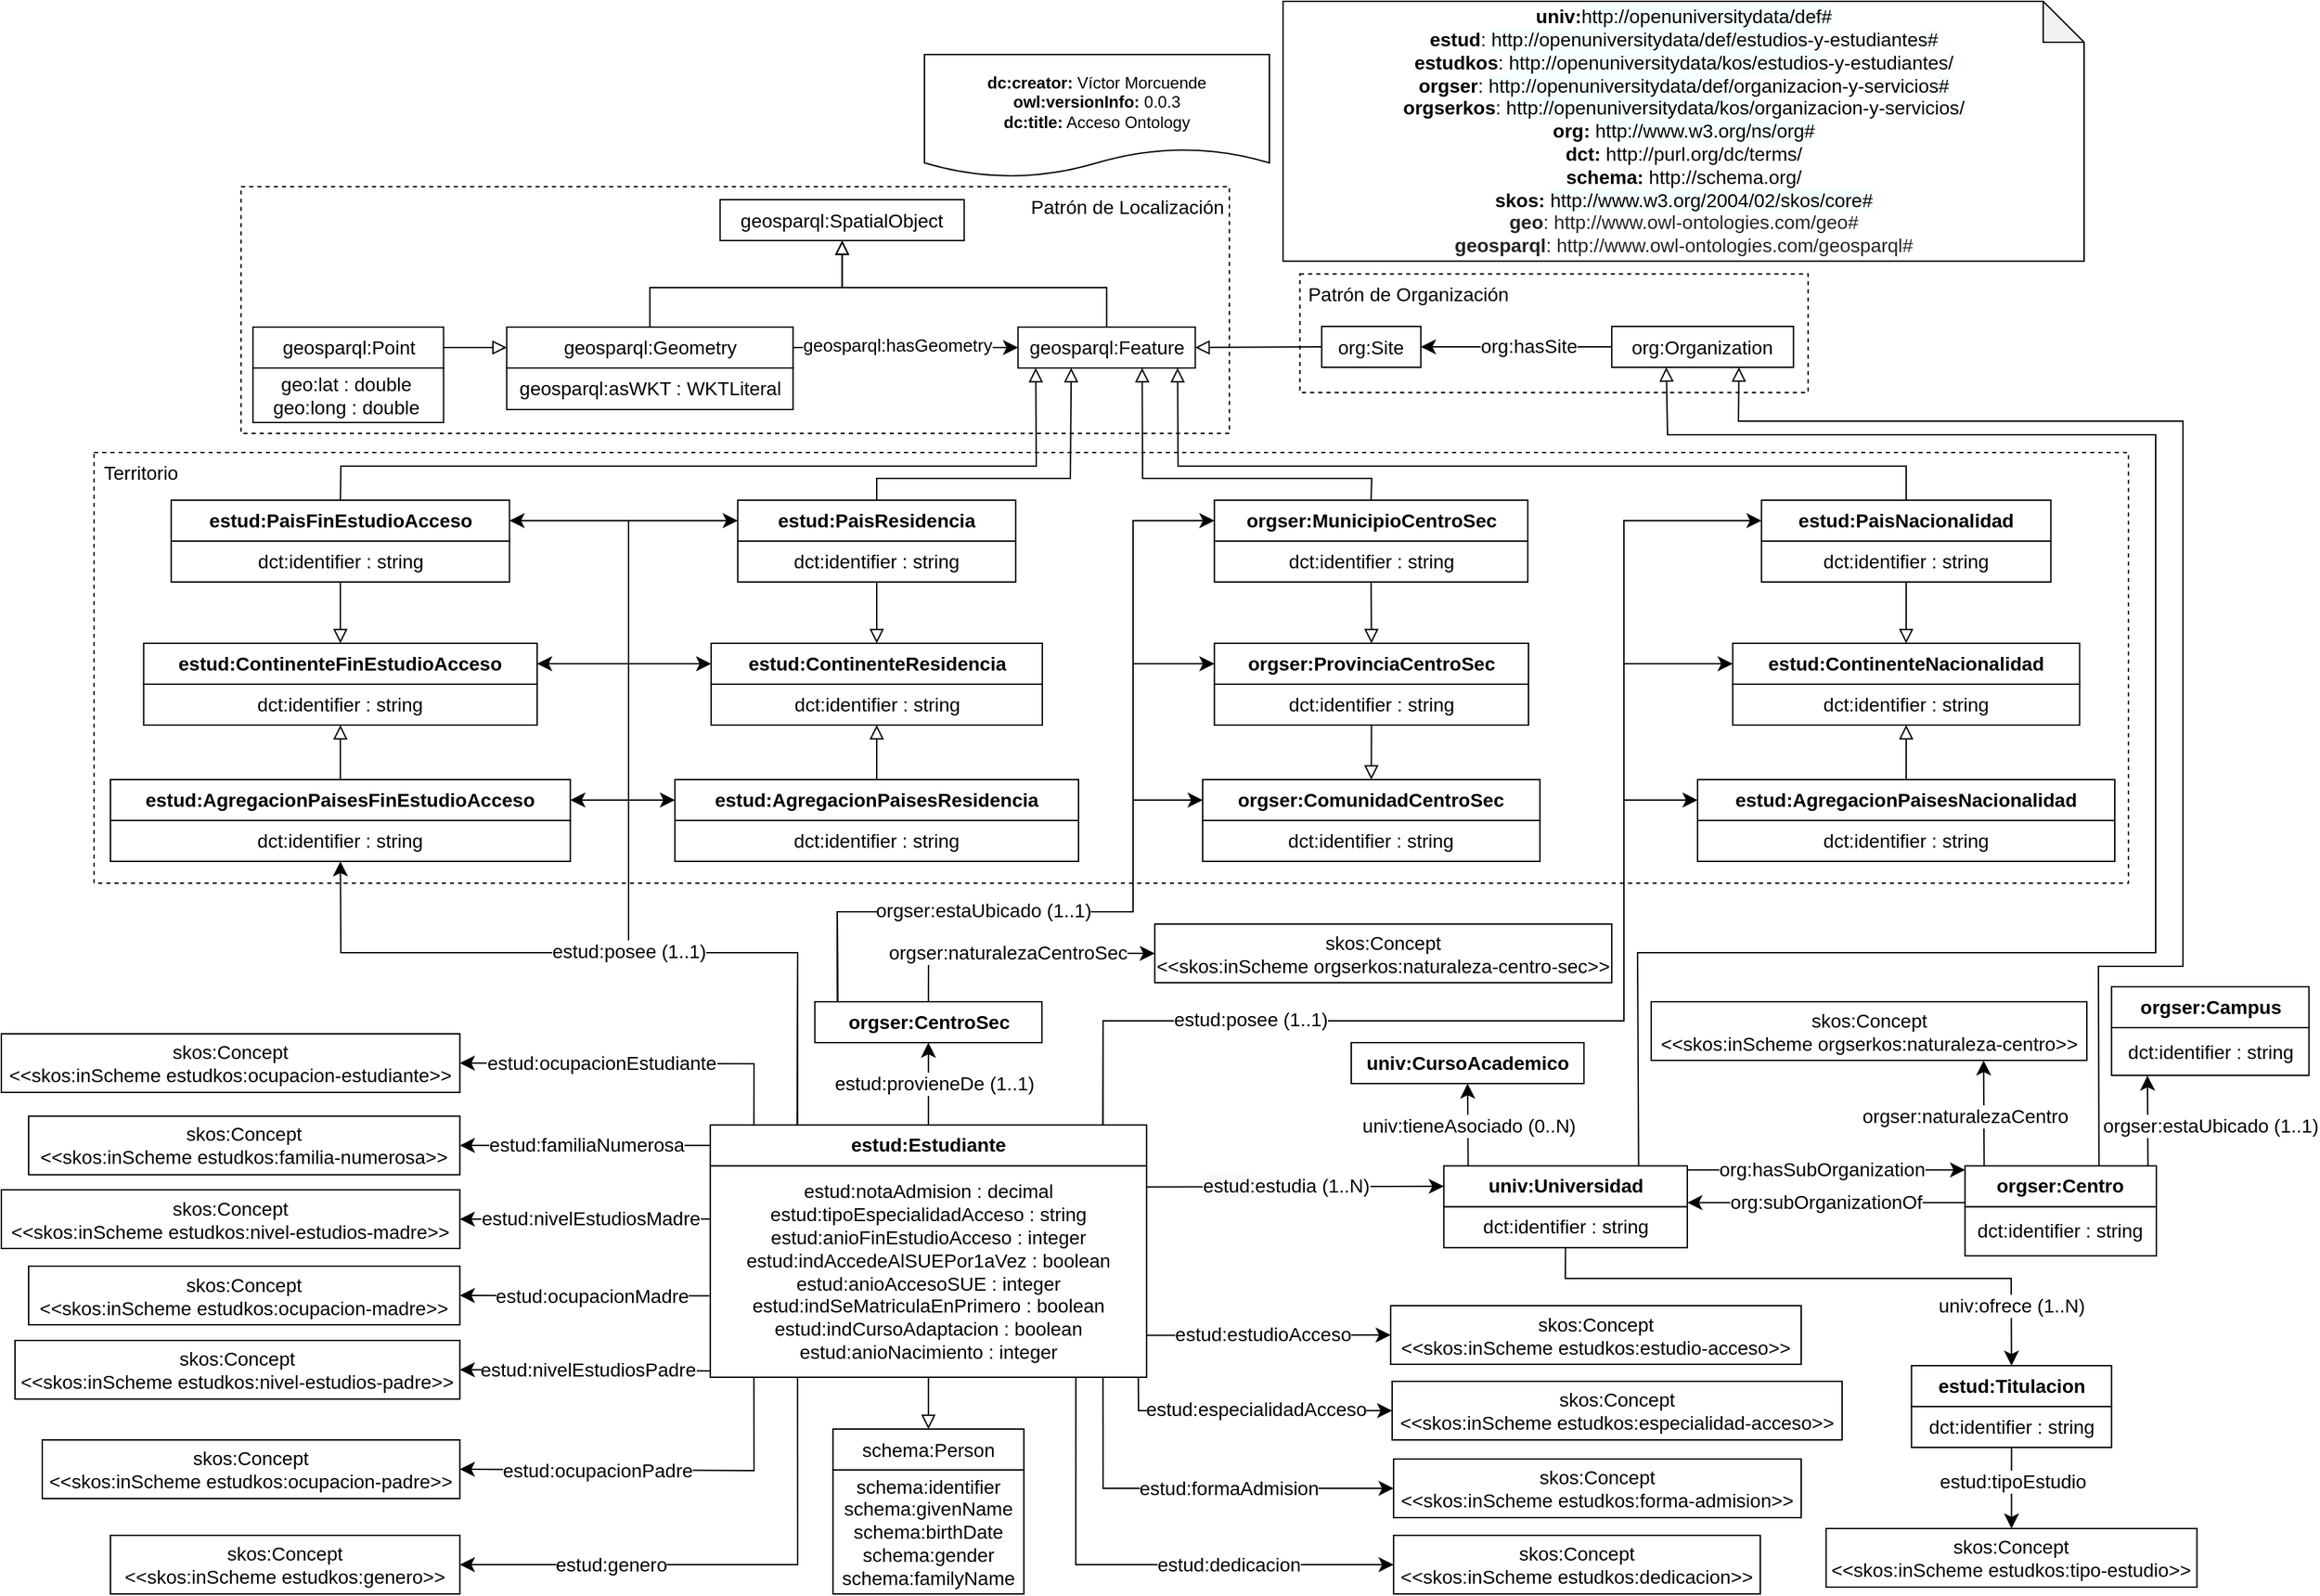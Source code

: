 <mxfile version="18.0.1" type="device"><diagram id="2xOe5xubepqIjJ3LcJC1" name="Page-1"><mxGraphModel dx="3038" dy="2346" grid="1" gridSize="10" guides="1" tooltips="1" connect="1" arrows="1" fold="1" page="1" pageScale="1" pageWidth="827" pageHeight="1169" math="0" shadow="0"><root><mxCell id="0"/><mxCell id="1" parent="0"/><mxCell id="rQv_-ilLdvMBhXBik4_X-33" value="" style="rounded=0;whiteSpace=wrap;html=1;fontSize=14;fillColor=none;dashed=1;" parent="1" vertex="1"><mxGeometry x="38" y="323" width="1492" height="316" as="geometry"/></mxCell><mxCell id="tCUEVHxepWvSsO0FmJBN-36" value="dct:identifier : string" style="rounded=0;whiteSpace=wrap;html=1;snapToPoint=1;points=[[0.1,0],[0.2,0],[0.3,0],[0.4,0],[0.5,0],[0.6,0],[0.7,0],[0.8,0],[0.9,0],[0,0.1],[0,0.3],[0,0.5],[0,0.7],[0,0.9],[0.1,1],[0.2,1],[0.3,1],[0.4,1],[0.5,1],[0.6,1],[0.7,1],[0.8,1],[0.9,1],[1,0.1],[1,0.3],[1,0.5],[1,0.7],[1,0.9]];fontFamily=Helvetica;fontSize=14;fillColor=none;" parent="1" vertex="1"><mxGeometry x="1027.91" y="876.41" width="178.58" height="30" as="geometry"/></mxCell><mxCell id="tCUEVHxepWvSsO0FmJBN-37" value="&lt;b&gt;univ&lt;/b&gt;&lt;b&gt;:Universidad&lt;/b&gt;" style="rounded=0;whiteSpace=wrap;html=1;snapToPoint=1;points=[[0.1,0],[0.2,0],[0.3,0],[0.4,0],[0.5,0],[0.6,0],[0.7,0],[0.8,0],[0.9,0],[0,0.1],[0,0.3],[0,0.5],[0,0.7],[0,0.9],[0.1,1],[0.2,1],[0.3,1],[0.4,1],[0.5,1],[0.6,1],[0.7,1],[0.8,1],[0.9,1],[1,0.1],[1,0.3],[1,0.5],[1,0.7],[1,0.9]];fontFamily=Helvetica;fontSize=14;fillColor=none;" parent="1" vertex="1"><mxGeometry x="1027.91" y="846.41" width="178.58" height="30" as="geometry"/></mxCell><mxCell id="tCUEVHxepWvSsO0FmJBN-38" value="&lt;span style=&quot;background-color: rgb(255 , 255 , 255)&quot;&gt;&lt;b&gt;univ&lt;/b&gt;&lt;/span&gt;&lt;b&gt;:CursoAcademico&lt;/b&gt;" style="rounded=0;whiteSpace=wrap;html=1;snapToPoint=1;points=[[0.1,0],[0.2,0],[0.3,0],[0.4,0],[0.5,0],[0.6,0],[0.7,0],[0.8,0],[0.9,0],[0,0.1],[0,0.3],[0,0.5],[0,0.7],[0,0.9],[0.1,1],[0.2,1],[0.3,1],[0.4,1],[0.5,1],[0.6,1],[0.7,1],[0.8,1],[0.9,1],[1,0.1],[1,0.3],[1,0.5],[1,0.7],[1,0.9]];fontFamily=Helvetica;fontSize=14;fillColor=none;" parent="1" vertex="1"><mxGeometry x="960" y="756" width="170.69" height="30" as="geometry"/></mxCell><mxCell id="tCUEVHxepWvSsO0FmJBN-49" value="" style="endArrow=classic;html=1;exitX=0.1;exitY=0;exitDx=0;exitDy=0;entryX=0.5;entryY=1;entryDx=0;entryDy=0;endSize=8;arcSize=0;rounded=0;fontFamily=Helvetica;fontSize=14;" parent="1" source="tCUEVHxepWvSsO0FmJBN-37" target="tCUEVHxepWvSsO0FmJBN-38" edge="1"><mxGeometry width="50" height="50" relative="1" as="geometry"><mxPoint x="2134.33" y="1339.5" as="sourcePoint"/><mxPoint x="1176.02" y="730.5" as="targetPoint"/><Array as="points"/></mxGeometry></mxCell><mxCell id="tCUEVHxepWvSsO0FmJBN-50" value="&lt;font style=&quot;font-size: 14px;&quot;&gt;univ:tieneAsociado&amp;nbsp;(0..N)&lt;/font&gt;&lt;span style=&quot;background-color: rgb(248 , 249 , 250)&quot;&gt;&lt;br&gt;&lt;/span&gt;" style="text;html=1;align=center;verticalAlign=middle;resizable=0;points=[];labelBackgroundColor=#ffffff;fontFamily=Helvetica;fontSize=14;fillColor=none;" parent="tCUEVHxepWvSsO0FmJBN-49" vertex="1" connectable="0"><mxGeometry x="-0.127" relative="1" as="geometry"><mxPoint y="-3" as="offset"/></mxGeometry></mxCell><mxCell id="ZlJzXLN4EzY_8a-hjWOG-1" value="dct:identifier : string" style="rounded=0;whiteSpace=wrap;html=1;snapToPoint=1;points=[[0.1,0],[0.2,0],[0.3,0],[0.4,0],[0.5,0],[0.6,0],[0.7,0],[0.8,0],[0.9,0],[0,0.1],[0,0.3],[0,0.5],[0,0.7],[0,0.9],[0.1,1],[0.2,1],[0.3,1],[0.4,1],[0.5,1],[0.6,1],[0.7,1],[0.8,1],[0.9,1],[1,0.1],[1,0.3],[1,0.5],[1,0.7],[1,0.9]];fontFamily=Helvetica;fontSize=14;fillColor=none;" parent="1" vertex="1"><mxGeometry x="1370.88" y="1023" width="146.75" height="30" as="geometry"/></mxCell><mxCell id="ZlJzXLN4EzY_8a-hjWOG-2" value="&lt;b&gt;estud:Titulacion&lt;/b&gt;" style="rounded=0;whiteSpace=wrap;html=1;snapToPoint=1;points=[[0.1,0],[0.2,0],[0.3,0],[0.4,0],[0.5,0],[0.6,0],[0.7,0],[0.8,0],[0.9,0],[0,0.1],[0,0.3],[0,0.5],[0,0.7],[0,0.9],[0.1,1],[0.2,1],[0.3,1],[0.4,1],[0.5,1],[0.6,1],[0.7,1],[0.8,1],[0.9,1],[1,0.1],[1,0.3],[1,0.5],[1,0.7],[1,0.9]];fontFamily=Helvetica;fontSize=14;fillColor=none;" parent="1" vertex="1"><mxGeometry x="1370.88" y="993" width="146.75" height="30" as="geometry"/></mxCell><mxCell id="ZlJzXLN4EzY_8a-hjWOG-3" value="" style="endArrow=classic;html=1;entryX=0.5;entryY=0;entryDx=0;entryDy=0;endSize=8;arcSize=0;rounded=0;fontFamily=Helvetica;fontSize=14;exitX=0.5;exitY=1;exitDx=0;exitDy=0;" parent="1" source="tCUEVHxepWvSsO0FmJBN-36" target="ZlJzXLN4EzY_8a-hjWOG-2" edge="1"><mxGeometry width="50" height="50" relative="1" as="geometry"><mxPoint x="1605.37" y="851.5" as="sourcePoint"/><mxPoint x="1003.24" y="1131" as="targetPoint"/><Array as="points"><mxPoint x="1117" y="929"/><mxPoint x="1444" y="929"/></Array></mxGeometry></mxCell><mxCell id="ZlJzXLN4EzY_8a-hjWOG-4" value="&lt;font style=&quot;font-size: 14px;&quot;&gt;univ:ofrece&amp;nbsp;(1..N)&lt;/font&gt;&lt;span style=&quot;background-color: rgb(248 , 249 , 250)&quot;&gt;&lt;br&gt;&lt;/span&gt;" style="text;html=1;align=center;verticalAlign=middle;resizable=0;points=[];labelBackgroundColor=#ffffff;fontFamily=Helvetica;fontSize=14;fillColor=none;" parent="ZlJzXLN4EzY_8a-hjWOG-3" vertex="1" connectable="0"><mxGeometry x="-0.127" relative="1" as="geometry"><mxPoint x="169" y="20" as="offset"/></mxGeometry></mxCell><mxCell id="T8r4zgksqLjQ40M8YMDs-3" value="dct:identifier : string" style="rounded=0;whiteSpace=wrap;html=1;snapToPoint=1;points=[[0.1,0],[0.2,0],[0.3,0],[0.4,0],[0.5,0],[0.6,0],[0.7,0],[0.8,0],[0.9,0],[0,0.1],[0,0.3],[0,0.5],[0,0.7],[0,0.9],[0.1,1],[0.2,1],[0.3,1],[0.4,1],[0.5,1],[0.6,1],[0.7,1],[0.8,1],[0.9,1],[1,0.1],[1,0.3],[1,0.5],[1,0.7],[1,0.9]];fontFamily=Helvetica;fontSize=14;fillColor=none;" parent="1" vertex="1"><mxGeometry x="94.58" y="388" width="248.11" height="30" as="geometry"/></mxCell><mxCell id="T8r4zgksqLjQ40M8YMDs-4" value="&lt;b&gt;&lt;span style=&quot;background-color: rgb(255, 255, 255);&quot;&gt;estud&lt;/span&gt;:PaisFinEstudioAcceso&lt;/b&gt;" style="rounded=0;whiteSpace=wrap;html=1;snapToPoint=1;points=[[0.1,0],[0.2,0],[0.3,0],[0.4,0],[0.5,0],[0.6,0],[0.7,0],[0.8,0],[0.9,0],[0,0.1],[0,0.3],[0,0.5],[0,0.7],[0,0.9],[0.1,1],[0.2,1],[0.3,1],[0.4,1],[0.5,1],[0.6,1],[0.7,1],[0.8,1],[0.9,1],[1,0.1],[1,0.3],[1,0.5],[1,0.7],[1,0.9]];fontFamily=Helvetica;fontSize=14;fillColor=none;" parent="1" vertex="1"><mxGeometry x="94.58" y="358" width="248.11" height="30" as="geometry"/></mxCell><mxCell id="T8r4zgksqLjQ40M8YMDs-36" value="" style="endArrow=block;html=1;fontColor=#000099;endFill=0;endSize=8;arcSize=0;rounded=0;entryX=0.1;entryY=1;entryDx=0;entryDy=0;exitX=0.5;exitY=0;exitDx=0;exitDy=0;" parent="1" source="T8r4zgksqLjQ40M8YMDs-4" target="rQv_-ilLdvMBhXBik4_X-51" edge="1"><mxGeometry width="50" height="50" relative="1" as="geometry"><mxPoint x="245.41" y="508" as="sourcePoint"/><mxPoint x="729.47" y="267" as="targetPoint"/><Array as="points"><mxPoint x="219" y="333"/><mxPoint x="729" y="333"/></Array></mxGeometry></mxCell><mxCell id="T8r4zgksqLjQ40M8YMDs-39" value="dct:identifier : string" style="rounded=0;whiteSpace=wrap;html=1;snapToPoint=1;points=[[0.1,0],[0.2,0],[0.3,0],[0.4,0],[0.5,0],[0.6,0],[0.7,0],[0.8,0],[0.9,0],[0,0.1],[0,0.3],[0,0.5],[0,0.7],[0,0.9],[0.1,1],[0.2,1],[0.3,1],[0.4,1],[0.5,1],[0.6,1],[0.7,1],[0.8,1],[0.9,1],[1,0.1],[1,0.3],[1,0.5],[1,0.7],[1,0.9]];fontFamily=Helvetica;fontSize=14;fillColor=none;" parent="1" vertex="1"><mxGeometry x="74.35" y="493" width="288.57" height="30" as="geometry"/></mxCell><mxCell id="T8r4zgksqLjQ40M8YMDs-40" value="&lt;b&gt;&lt;span style=&quot;background-color: rgb(255, 255, 255);&quot;&gt;estud&lt;/span&gt;&lt;/b&gt;&lt;b&gt;:ContinenteFinEstudioAcceso&lt;/b&gt;" style="rounded=0;whiteSpace=wrap;html=1;snapToPoint=1;points=[[0.1,0],[0.2,0],[0.3,0],[0.4,0],[0.5,0],[0.6,0],[0.7,0],[0.8,0],[0.9,0],[0,0.1],[0,0.3],[0,0.5],[0,0.7],[0,0.9],[0.1,1],[0.2,1],[0.3,1],[0.4,1],[0.5,1],[0.6,1],[0.7,1],[0.8,1],[0.9,1],[1,0.1],[1,0.3],[1,0.5],[1,0.7],[1,0.9]];fontFamily=Helvetica;fontSize=14;fillColor=none;" parent="1" vertex="1"><mxGeometry x="74.35" y="463" width="288.57" height="30" as="geometry"/></mxCell><mxCell id="T8r4zgksqLjQ40M8YMDs-41" value="dct:identifier : string" style="rounded=0;whiteSpace=wrap;html=1;snapToPoint=1;points=[[0.1,0],[0.2,0],[0.3,0],[0.4,0],[0.5,0],[0.6,0],[0.7,0],[0.8,0],[0.9,0],[0,0.1],[0,0.3],[0,0.5],[0,0.7],[0,0.9],[0.1,1],[0.2,1],[0.3,1],[0.4,1],[0.5,1],[0.6,1],[0.7,1],[0.8,1],[0.9,1],[1,0.1],[1,0.3],[1,0.5],[1,0.7],[1,0.9]];fontFamily=Helvetica;fontSize=14;fillColor=none;" parent="1" vertex="1"><mxGeometry x="50" y="593" width="337.27" height="30" as="geometry"/></mxCell><mxCell id="T8r4zgksqLjQ40M8YMDs-42" value="&lt;b&gt;&lt;span style=&quot;background-color: rgb(255, 255, 255);&quot;&gt;estud&lt;/span&gt;&lt;/b&gt;&lt;b&gt;:AgregacionPaisesFinEstudioAcceso&lt;/b&gt;" style="rounded=0;whiteSpace=wrap;html=1;snapToPoint=1;points=[[0.1,0],[0.2,0],[0.3,0],[0.4,0],[0.5,0],[0.6,0],[0.7,0],[0.8,0],[0.9,0],[0,0.1],[0,0.3],[0,0.5],[0,0.7],[0,0.9],[0.1,1],[0.2,1],[0.3,1],[0.4,1],[0.5,1],[0.6,1],[0.7,1],[0.8,1],[0.9,1],[1,0.1],[1,0.3],[1,0.5],[1,0.7],[1,0.9]];fontFamily=Helvetica;fontSize=14;fillColor=none;" parent="1" vertex="1"><mxGeometry x="50" y="563" width="337.27" height="30" as="geometry"/></mxCell><mxCell id="T8r4zgksqLjQ40M8YMDs-43" value="dct:identifier : string" style="rounded=0;whiteSpace=wrap;html=1;snapToPoint=1;points=[[0.1,0],[0.2,0],[0.3,0],[0.4,0],[0.5,0],[0.6,0],[0.7,0],[0.8,0],[0.9,0],[0,0.1],[0,0.3],[0,0.5],[0,0.7],[0,0.9],[0.1,1],[0.2,1],[0.3,1],[0.4,1],[0.5,1],[0.6,1],[0.7,1],[0.8,1],[0.9,1],[1,0.1],[1,0.3],[1,0.5],[1,0.7],[1,0.9]];fontFamily=Helvetica;fontSize=14;fillColor=none;" parent="1" vertex="1"><mxGeometry x="510.09" y="388" width="203.82" height="30" as="geometry"/></mxCell><mxCell id="T8r4zgksqLjQ40M8YMDs-44" value="&lt;b&gt;&lt;span style=&quot;background-color: rgb(255, 255, 255);&quot;&gt;estud&lt;/span&gt;&lt;/b&gt;&lt;b&gt;:PaisResidencia&lt;/b&gt;" style="rounded=0;whiteSpace=wrap;html=1;snapToPoint=1;points=[[0.1,0],[0.2,0],[0.3,0],[0.4,0],[0.5,0],[0.6,0],[0.7,0],[0.8,0],[0.9,0],[0,0.1],[0,0.3],[0,0.5],[0,0.7],[0,0.9],[0.1,1],[0.2,1],[0.3,1],[0.4,1],[0.5,1],[0.6,1],[0.7,1],[0.8,1],[0.9,1],[1,0.1],[1,0.3],[1,0.5],[1,0.7],[1,0.9]];fontFamily=Helvetica;fontSize=14;fillColor=none;" parent="1" vertex="1"><mxGeometry x="510.09" y="358" width="203.82" height="30" as="geometry"/></mxCell><mxCell id="T8r4zgksqLjQ40M8YMDs-45" value="" style="endArrow=block;html=1;fontColor=#000099;endFill=0;endSize=8;arcSize=0;rounded=0;exitX=0.5;exitY=0;exitDx=0;exitDy=0;entryX=0.3;entryY=1;entryDx=0;entryDy=0;" parent="1" source="T8r4zgksqLjQ40M8YMDs-44" target="rQv_-ilLdvMBhXBik4_X-51" edge="1"><mxGeometry width="50" height="50" relative="1" as="geometry"><mxPoint x="685.41" y="498" as="sourcePoint"/><mxPoint x="755.47" y="267" as="targetPoint"/><Array as="points"><mxPoint x="612" y="342"/><mxPoint x="754" y="342"/></Array></mxGeometry></mxCell><mxCell id="T8r4zgksqLjQ40M8YMDs-46" value="dct:identifier : string" style="rounded=0;whiteSpace=wrap;html=1;snapToPoint=1;points=[[0.1,0],[0.2,0],[0.3,0],[0.4,0],[0.5,0],[0.6,0],[0.7,0],[0.8,0],[0.9,0],[0,0.1],[0,0.3],[0,0.5],[0,0.7],[0,0.9],[0.1,1],[0.2,1],[0.3,1],[0.4,1],[0.5,1],[0.6,1],[0.7,1],[0.8,1],[0.9,1],[1,0.1],[1,0.3],[1,0.5],[1,0.7],[1,0.9]];fontFamily=Helvetica;fontSize=14;fillColor=none;" parent="1" vertex="1"><mxGeometry x="490.56" y="493" width="242.88" height="30" as="geometry"/></mxCell><mxCell id="T8r4zgksqLjQ40M8YMDs-47" value="&lt;b&gt;&lt;span style=&quot;background-color: rgb(255, 255, 255);&quot;&gt;estud&lt;/span&gt;&lt;/b&gt;&lt;b&gt;:ContinenteR&lt;/b&gt;&lt;b&gt;esidencia&lt;/b&gt;" style="rounded=0;whiteSpace=wrap;html=1;snapToPoint=1;points=[[0.1,0],[0.2,0],[0.3,0],[0.4,0],[0.5,0],[0.6,0],[0.7,0],[0.8,0],[0.9,0],[0,0.1],[0,0.3],[0,0.5],[0,0.7],[0,0.9],[0.1,1],[0.2,1],[0.3,1],[0.4,1],[0.5,1],[0.6,1],[0.7,1],[0.8,1],[0.9,1],[1,0.1],[1,0.3],[1,0.5],[1,0.7],[1,0.9]];fontFamily=Helvetica;fontSize=14;fillColor=none;" parent="1" vertex="1"><mxGeometry x="490.56" y="463" width="242.88" height="30" as="geometry"/></mxCell><mxCell id="T8r4zgksqLjQ40M8YMDs-48" value="dct:identifier : string" style="rounded=0;whiteSpace=wrap;html=1;snapToPoint=1;points=[[0.1,0],[0.2,0],[0.3,0],[0.4,0],[0.5,0],[0.6,0],[0.7,0],[0.8,0],[0.9,0],[0,0.1],[0,0.3],[0,0.5],[0,0.7],[0,0.9],[0.1,1],[0.2,1],[0.3,1],[0.4,1],[0.5,1],[0.6,1],[0.7,1],[0.8,1],[0.9,1],[1,0.1],[1,0.3],[1,0.5],[1,0.7],[1,0.9]];fontFamily=Helvetica;fontSize=14;fillColor=none;" parent="1" vertex="1"><mxGeometry x="464" y="593" width="296" height="30" as="geometry"/></mxCell><mxCell id="T8r4zgksqLjQ40M8YMDs-49" value="&lt;b&gt;&lt;span style=&quot;background-color: rgb(255, 255, 255);&quot;&gt;estud&lt;/span&gt;&lt;/b&gt;&lt;b&gt;:AgregacionPaisesR&lt;/b&gt;&lt;b&gt;esidencia&lt;/b&gt;" style="rounded=0;whiteSpace=wrap;html=1;snapToPoint=1;points=[[0.1,0],[0.2,0],[0.3,0],[0.4,0],[0.5,0],[0.6,0],[0.7,0],[0.8,0],[0.9,0],[0,0.1],[0,0.3],[0,0.5],[0,0.7],[0,0.9],[0.1,1],[0.2,1],[0.3,1],[0.4,1],[0.5,1],[0.6,1],[0.7,1],[0.8,1],[0.9,1],[1,0.1],[1,0.3],[1,0.5],[1,0.7],[1,0.9]];fontFamily=Helvetica;fontSize=14;fillColor=none;" parent="1" vertex="1"><mxGeometry x="464" y="563" width="296" height="30" as="geometry"/></mxCell><mxCell id="T8r4zgksqLjQ40M8YMDs-56" value="" style="endArrow=block;html=1;fontColor=#000099;endFill=0;endSize=8;arcSize=0;rounded=0;entryX=0.9;entryY=1;entryDx=0;entryDy=0;exitX=0.5;exitY=0;exitDx=0;exitDy=0;" parent="1" source="T8r4zgksqLjQ40M8YMDs-101" target="rQv_-ilLdvMBhXBik4_X-51" edge="1"><mxGeometry width="50" height="50" relative="1" as="geometry"><mxPoint x="1502.9" y="438" as="sourcePoint"/><mxPoint x="833.47" y="267" as="targetPoint"/><Array as="points"><mxPoint x="1367" y="333"/><mxPoint x="833" y="333"/></Array></mxGeometry></mxCell><mxCell id="T8r4zgksqLjQ40M8YMDs-57" value="dct:identifier : string" style="rounded=0;whiteSpace=wrap;html=1;snapToPoint=1;points=[[0.1,0],[0.2,0],[0.3,0],[0.4,0],[0.5,0],[0.6,0],[0.7,0],[0.8,0],[0.9,0],[0,0.1],[0,0.3],[0,0.5],[0,0.7],[0,0.9],[0.1,1],[0.2,1],[0.3,1],[0.4,1],[0.5,1],[0.6,1],[0.7,1],[0.8,1],[0.9,1],[1,0.1],[1,0.3],[1,0.5],[1,0.7],[1,0.9]];fontFamily=Helvetica;fontSize=14;fillColor=none;" parent="1" vertex="1"><mxGeometry x="851.05" y="593" width="247.34" height="30" as="geometry"/></mxCell><mxCell id="T8r4zgksqLjQ40M8YMDs-58" value="&lt;b&gt;&lt;span style=&quot;background-color: rgb(255, 255, 255);&quot;&gt;orgser&lt;/span&gt;&lt;/b&gt;&lt;b&gt;:ComunidadCentroSec&lt;/b&gt;" style="rounded=0;whiteSpace=wrap;html=1;snapToPoint=1;points=[[0.1,0],[0.2,0],[0.3,0],[0.4,0],[0.5,0],[0.6,0],[0.7,0],[0.8,0],[0.9,0],[0,0.1],[0,0.3],[0,0.5],[0,0.7],[0,0.9],[0.1,1],[0.2,1],[0.3,1],[0.4,1],[0.5,1],[0.6,1],[0.7,1],[0.8,1],[0.9,1],[1,0.1],[1,0.3],[1,0.5],[1,0.7],[1,0.9]];fontFamily=Helvetica;fontSize=14;fillColor=none;" parent="1" vertex="1"><mxGeometry x="851.05" y="563" width="247.34" height="30" as="geometry"/></mxCell><mxCell id="T8r4zgksqLjQ40M8YMDs-59" value="dct:identifier : string" style="rounded=0;whiteSpace=wrap;html=1;snapToPoint=1;points=[[0.1,0],[0.2,0],[0.3,0],[0.4,0],[0.5,0],[0.6,0],[0.7,0],[0.8,0],[0.9,0],[0,0.1],[0,0.3],[0,0.5],[0,0.7],[0,0.9],[0.1,1],[0.2,1],[0.3,1],[0.4,1],[0.5,1],[0.6,1],[0.7,1],[0.8,1],[0.9,1],[1,0.1],[1,0.3],[1,0.5],[1,0.7],[1,0.9]];fontFamily=Helvetica;fontSize=14;fillColor=none;" parent="1" vertex="1"><mxGeometry x="859.66" y="493" width="230.34" height="30" as="geometry"/></mxCell><mxCell id="T8r4zgksqLjQ40M8YMDs-60" value="&lt;b&gt;&lt;span style=&quot;background-color: rgb(255, 255, 255);&quot;&gt;orgser&lt;/span&gt;&lt;/b&gt;&lt;b&gt;:ProvinciaCentroSec&lt;/b&gt;" style="rounded=0;whiteSpace=wrap;html=1;snapToPoint=1;points=[[0.1,0],[0.2,0],[0.3,0],[0.4,0],[0.5,0],[0.6,0],[0.7,0],[0.8,0],[0.9,0],[0,0.1],[0,0.3],[0,0.5],[0,0.7],[0,0.9],[0.1,1],[0.2,1],[0.3,1],[0.4,1],[0.5,1],[0.6,1],[0.7,1],[0.8,1],[0.9,1],[1,0.1],[1,0.3],[1,0.5],[1,0.7],[1,0.9]];fontFamily=Helvetica;fontSize=14;fillColor=none;" parent="1" vertex="1"><mxGeometry x="859.66" y="463" width="230.34" height="30" as="geometry"/></mxCell><mxCell id="T8r4zgksqLjQ40M8YMDs-61" value="dct:identifier : string" style="rounded=0;whiteSpace=wrap;html=1;snapToPoint=1;points=[[0.1,0],[0.2,0],[0.3,0],[0.4,0],[0.5,0],[0.6,0],[0.7,0],[0.8,0],[0.9,0],[0,0.1],[0,0.3],[0,0.5],[0,0.7],[0,0.9],[0.1,1],[0.2,1],[0.3,1],[0.4,1],[0.5,1],[0.6,1],[0.7,1],[0.8,1],[0.9,1],[1,0.1],[1,0.3],[1,0.5],[1,0.7],[1,0.9]];fontFamily=Helvetica;fontSize=14;fillColor=none;" parent="1" vertex="1"><mxGeometry x="859.66" y="388" width="229.84" height="30" as="geometry"/></mxCell><mxCell id="T8r4zgksqLjQ40M8YMDs-62" value="&lt;b&gt;&lt;span style=&quot;background-color: rgb(255, 255, 255);&quot;&gt;orgser&lt;/span&gt;:MunicipioCentroSec&lt;/b&gt;" style="rounded=0;whiteSpace=wrap;html=1;snapToPoint=1;points=[[0.1,0],[0.2,0],[0.3,0],[0.4,0],[0.5,0],[0.6,0],[0.7,0],[0.8,0],[0.9,0],[0,0.1],[0,0.3],[0,0.5],[0,0.7],[0,0.9],[0.1,1],[0.2,1],[0.3,1],[0.4,1],[0.5,1],[0.6,1],[0.7,1],[0.8,1],[0.9,1],[1,0.1],[1,0.3],[1,0.5],[1,0.7],[1,0.9]];fontFamily=Helvetica;fontSize=14;fillColor=none;" parent="1" vertex="1"><mxGeometry x="859.66" y="358" width="229.84" height="30" as="geometry"/></mxCell><mxCell id="T8r4zgksqLjQ40M8YMDs-63" value="" style="endArrow=block;html=1;fontColor=#000099;endFill=0;endSize=8;arcSize=0;rounded=0;entryX=0.7;entryY=1;entryDx=0;entryDy=0;exitX=0.5;exitY=0;exitDx=0;exitDy=0;" parent="1" source="T8r4zgksqLjQ40M8YMDs-62" target="rQv_-ilLdvMBhXBik4_X-51" edge="1"><mxGeometry width="50" height="50" relative="1" as="geometry"><mxPoint x="1197.9" y="428" as="sourcePoint"/><mxPoint x="807.47" y="267" as="targetPoint"/><Array as="points"><mxPoint x="975" y="342"/><mxPoint x="807" y="342"/></Array></mxGeometry></mxCell><mxCell id="T8r4zgksqLjQ40M8YMDs-74" value="dct:identifier : string" style="rounded=0;whiteSpace=wrap;html=1;snapToPoint=1;points=[[0.1,0],[0.2,0],[0.3,0],[0.4,0],[0.5,0],[0.6,0],[0.7,0],[0.8,0],[0.9,0],[0,0.1],[0,0.3],[0,0.5],[0,0.7],[0,0.9],[0.1,1],[0.2,1],[0.3,1],[0.4,1],[0.5,1],[0.6,1],[0.7,1],[0.8,1],[0.9,1],[1,0.1],[1,0.3],[1,0.5],[1,0.7],[1,0.9]];fontFamily=Helvetica;fontSize=14;fillColor=none;" parent="1" vertex="1"><mxGeometry x="1410.17" y="876.41" width="140.33" height="36" as="geometry"/></mxCell><mxCell id="T8r4zgksqLjQ40M8YMDs-75" value="&lt;b&gt;orgser&lt;/b&gt;&lt;b&gt;:Centro&lt;/b&gt;" style="rounded=0;whiteSpace=wrap;html=1;snapToPoint=1;points=[[0.1,0],[0.2,0],[0.3,0],[0.4,0],[0.5,0],[0.6,0],[0.7,0],[0.8,0],[0.9,0],[0,0.1],[0,0.3],[0,0.5],[0,0.7],[0,0.9],[0.1,1],[0.2,1],[0.3,1],[0.4,1],[0.5,1],[0.6,1],[0.7,1],[0.8,1],[0.9,1],[1,0.1],[1,0.3],[1,0.5],[1,0.7],[1,0.9]];fontFamily=Helvetica;fontSize=14;fillColor=none;" parent="1" vertex="1"><mxGeometry x="1410.17" y="846.41" width="140.33" height="30" as="geometry"/></mxCell><mxCell id="T8r4zgksqLjQ40M8YMDs-76" value="" style="endArrow=classic;html=1;endSize=8;arcSize=0;rounded=0;fontFamily=Helvetica;fontSize=14;exitX=1;exitY=0.1;exitDx=0;exitDy=0;entryX=0;entryY=0.1;entryDx=0;entryDy=0;" parent="1" source="tCUEVHxepWvSsO0FmJBN-37" target="T8r4zgksqLjQ40M8YMDs-75" edge="1"><mxGeometry width="50" height="50" relative="1" as="geometry"><mxPoint x="1220" y="840" as="sourcePoint"/><mxPoint x="1380" y="850" as="targetPoint"/><Array as="points"/></mxGeometry></mxCell><mxCell id="T8r4zgksqLjQ40M8YMDs-77" value="&lt;div&gt;&lt;font style=&quot;font-size: 14px;&quot;&gt;org:hasSubOrganization&lt;/font&gt;&lt;/div&gt;" style="text;html=1;align=center;verticalAlign=middle;resizable=0;points=[];labelBackgroundColor=#ffffff;fontFamily=Helvetica;fontSize=14;fillColor=none;" parent="T8r4zgksqLjQ40M8YMDs-76" vertex="1" connectable="0"><mxGeometry x="-0.127" relative="1" as="geometry"><mxPoint x="9" y="-1" as="offset"/></mxGeometry></mxCell><mxCell id="T8r4zgksqLjQ40M8YMDs-100" value="dct:identifier : string" style="rounded=0;whiteSpace=wrap;html=1;snapToPoint=1;points=[[0.1,0],[0.2,0],[0.3,0],[0.4,0],[0.5,0],[0.6,0],[0.7,0],[0.8,0],[0.9,0],[0,0.1],[0,0.3],[0,0.5],[0,0.7],[0,0.9],[0.1,1],[0.2,1],[0.3,1],[0.4,1],[0.5,1],[0.6,1],[0.7,1],[0.8,1],[0.9,1],[1,0.1],[1,0.3],[1,0.5],[1,0.7],[1,0.9]];fontFamily=Helvetica;fontSize=14;fillColor=none;" parent="1" vertex="1"><mxGeometry x="1260.88" y="388" width="212.25" height="30" as="geometry"/></mxCell><mxCell id="T8r4zgksqLjQ40M8YMDs-101" value="&lt;b&gt;&lt;span style=&quot;background-color: rgb(255, 255, 255);&quot;&gt;estud&lt;/span&gt;&lt;/b&gt;&lt;b&gt;:PaisNacionalidad&lt;/b&gt;" style="rounded=0;whiteSpace=wrap;html=1;snapToPoint=1;points=[[0.1,0],[0.2,0],[0.3,0],[0.4,0],[0.5,0],[0.6,0],[0.7,0],[0.8,0],[0.9,0],[0,0.1],[0,0.3],[0,0.5],[0,0.7],[0,0.9],[0.1,1],[0.2,1],[0.3,1],[0.4,1],[0.5,1],[0.6,1],[0.7,1],[0.8,1],[0.9,1],[1,0.1],[1,0.3],[1,0.5],[1,0.7],[1,0.9]];fontFamily=Helvetica;fontSize=14;fillColor=none;" parent="1" vertex="1"><mxGeometry x="1260.88" y="358" width="212.25" height="30" as="geometry"/></mxCell><mxCell id="T8r4zgksqLjQ40M8YMDs-103" value="dct:identifier : string" style="rounded=0;whiteSpace=wrap;html=1;snapToPoint=1;points=[[0.1,0],[0.2,0],[0.3,0],[0.4,0],[0.5,0],[0.6,0],[0.7,0],[0.8,0],[0.9,0],[0,0.1],[0,0.3],[0,0.5],[0,0.7],[0,0.9],[0.1,1],[0.2,1],[0.3,1],[0.4,1],[0.5,1],[0.6,1],[0.7,1],[0.8,1],[0.9,1],[1,0.1],[1,0.3],[1,0.5],[1,0.7],[1,0.9]];fontFamily=Helvetica;fontSize=14;fillColor=none;" parent="1" vertex="1"><mxGeometry x="1239.8" y="493" width="254.41" height="30" as="geometry"/></mxCell><mxCell id="T8r4zgksqLjQ40M8YMDs-104" value="&lt;b&gt;&lt;span style=&quot;background-color: rgb(255, 255, 255);&quot;&gt;estud&lt;/span&gt;&lt;/b&gt;&lt;b&gt;:ContinenteNacionalidad&lt;/b&gt;" style="rounded=0;whiteSpace=wrap;html=1;snapToPoint=1;points=[[0.1,0],[0.2,0],[0.3,0],[0.4,0],[0.5,0],[0.6,0],[0.7,0],[0.8,0],[0.9,0],[0,0.1],[0,0.3],[0,0.5],[0,0.7],[0,0.9],[0.1,1],[0.2,1],[0.3,1],[0.4,1],[0.5,1],[0.6,1],[0.7,1],[0.8,1],[0.9,1],[1,0.1],[1,0.3],[1,0.5],[1,0.7],[1,0.9]];fontFamily=Helvetica;fontSize=14;fillColor=none;" parent="1" vertex="1"><mxGeometry x="1239.8" y="463" width="254.41" height="30" as="geometry"/></mxCell><mxCell id="T8r4zgksqLjQ40M8YMDs-105" value="dct:identifier : string" style="rounded=0;whiteSpace=wrap;html=1;snapToPoint=1;points=[[0.1,0],[0.2,0],[0.3,0],[0.4,0],[0.5,0],[0.6,0],[0.7,0],[0.8,0],[0.9,0],[0,0.1],[0,0.3],[0,0.5],[0,0.7],[0,0.9],[0.1,1],[0.2,1],[0.3,1],[0.4,1],[0.5,1],[0.6,1],[0.7,1],[0.8,1],[0.9,1],[1,0.1],[1,0.3],[1,0.5],[1,0.7],[1,0.9]];fontFamily=Helvetica;fontSize=14;fillColor=none;" parent="1" vertex="1"><mxGeometry x="1214" y="593" width="306" height="30" as="geometry"/></mxCell><mxCell id="T8r4zgksqLjQ40M8YMDs-106" value="&lt;b&gt;&lt;span style=&quot;background-color: rgb(255, 255, 255);&quot;&gt;estud&lt;/span&gt;&lt;/b&gt;&lt;b&gt;:AgregacionPaisesNacionalidad&lt;/b&gt;" style="rounded=0;whiteSpace=wrap;html=1;snapToPoint=1;points=[[0.1,0],[0.2,0],[0.3,0],[0.4,0],[0.5,0],[0.6,0],[0.7,0],[0.8,0],[0.9,0],[0,0.1],[0,0.3],[0,0.5],[0,0.7],[0,0.9],[0.1,1],[0.2,1],[0.3,1],[0.4,1],[0.5,1],[0.6,1],[0.7,1],[0.8,1],[0.9,1],[1,0.1],[1,0.3],[1,0.5],[1,0.7],[1,0.9]];fontFamily=Helvetica;fontSize=14;fillColor=none;" parent="1" vertex="1"><mxGeometry x="1214" y="563" width="306" height="30" as="geometry"/></mxCell><mxCell id="w0gb7Vealn2yW2zDLWDL-2" value="" style="endArrow=block;html=1;fontColor=#000099;exitX=0.5;exitY=1;exitDx=0;exitDy=0;endFill=0;entryX=0.5;entryY=0;entryDx=0;entryDy=0;endSize=8;arcSize=0;rounded=0;" parent="1" source="T8r4zgksqLjQ40M8YMDs-3" target="T8r4zgksqLjQ40M8YMDs-40" edge="1"><mxGeometry width="50" height="50" relative="1" as="geometry"><mxPoint x="398.68" y="374" as="sourcePoint"/><mxPoint x="398.68" y="444" as="targetPoint"/></mxGeometry></mxCell><mxCell id="w0gb7Vealn2yW2zDLWDL-5" value="" style="endArrow=block;html=1;fontColor=#000099;exitX=0.5;exitY=1;exitDx=0;exitDy=0;endFill=0;entryX=0.5;entryY=0;entryDx=0;entryDy=0;endSize=8;arcSize=0;rounded=0;" parent="1" source="T8r4zgksqLjQ40M8YMDs-43" target="T8r4zgksqLjQ40M8YMDs-47" edge="1"><mxGeometry width="50" height="50" relative="1" as="geometry"><mxPoint x="265.165" y="434" as="sourcePoint"/><mxPoint x="265.16" y="473" as="targetPoint"/></mxGeometry></mxCell><mxCell id="w0gb7Vealn2yW2zDLWDL-7" value="" style="endArrow=block;html=1;fontColor=#000099;exitX=0.5;exitY=1;exitDx=0;exitDy=0;endFill=0;endSize=8;arcSize=0;rounded=0;" parent="1" source="T8r4zgksqLjQ40M8YMDs-100" target="T8r4zgksqLjQ40M8YMDs-104" edge="1"><mxGeometry width="50" height="50" relative="1" as="geometry"><mxPoint x="1337.905" y="434" as="sourcePoint"/><mxPoint x="1337.9" y="473" as="targetPoint"/></mxGeometry></mxCell><mxCell id="w0gb7Vealn2yW2zDLWDL-12" value="" style="endArrow=block;html=1;fontColor=#000099;exitX=0.5;exitY=1;exitDx=0;exitDy=0;endFill=0;endSize=8;arcSize=0;rounded=0;entryX=0.5;entryY=0;entryDx=0;entryDy=0;" parent="1" source="T8r4zgksqLjQ40M8YMDs-61" target="T8r4zgksqLjQ40M8YMDs-60" edge="1"><mxGeometry width="50" height="50" relative="1" as="geometry"><mxPoint x="728.92" y="434" as="sourcePoint"/><mxPoint x="728.92" y="473" as="targetPoint"/></mxGeometry></mxCell><mxCell id="w0gb7Vealn2yW2zDLWDL-13" value="" style="endArrow=block;html=1;fontColor=#000099;exitX=0.5;exitY=1;exitDx=0;exitDy=0;endFill=0;endSize=8;arcSize=0;rounded=0;entryX=0.5;entryY=0;entryDx=0;entryDy=0;" parent="1" source="T8r4zgksqLjQ40M8YMDs-59" target="T8r4zgksqLjQ40M8YMDs-58" edge="1"><mxGeometry width="50" height="50" relative="1" as="geometry"><mxPoint x="1044.67" y="434" as="sourcePoint"/><mxPoint x="1179.65" y="544" as="targetPoint"/></mxGeometry></mxCell><mxCell id="w0gb7Vealn2yW2zDLWDL-14" value="" style="endArrow=block;html=1;fontColor=#000099;exitX=0.5;exitY=0;exitDx=0;exitDy=0;endFill=0;entryX=0.5;entryY=1;entryDx=0;entryDy=0;endSize=8;arcSize=0;rounded=0;" parent="1" source="T8r4zgksqLjQ40M8YMDs-42" target="T8r4zgksqLjQ40M8YMDs-39" edge="1"><mxGeometry width="50" height="50" relative="1" as="geometry"><mxPoint x="207.135" y="434" as="sourcePoint"/><mxPoint x="207.13" y="473" as="targetPoint"/></mxGeometry></mxCell><mxCell id="w0gb7Vealn2yW2zDLWDL-15" value="" style="endArrow=block;html=1;fontColor=#000099;exitX=0.5;exitY=0;exitDx=0;exitDy=0;endFill=0;entryX=0.5;entryY=1;entryDx=0;entryDy=0;endSize=8;arcSize=0;rounded=0;" parent="1" source="T8r4zgksqLjQ40M8YMDs-49" target="T8r4zgksqLjQ40M8YMDs-46" edge="1"><mxGeometry width="50" height="50" relative="1" as="geometry"><mxPoint x="265.165" y="573" as="sourcePoint"/><mxPoint x="265.16" y="533" as="targetPoint"/></mxGeometry></mxCell><mxCell id="w0gb7Vealn2yW2zDLWDL-16" value="" style="endArrow=block;html=1;fontColor=#000099;exitX=0.5;exitY=0;exitDx=0;exitDy=0;endFill=0;entryX=0.5;entryY=1;entryDx=0;entryDy=0;endSize=8;arcSize=0;rounded=0;" parent="1" source="T8r4zgksqLjQ40M8YMDs-106" target="T8r4zgksqLjQ40M8YMDs-103" edge="1"><mxGeometry width="50" height="50" relative="1" as="geometry"><mxPoint x="1033.17" y="573" as="sourcePoint"/><mxPoint x="1033.17" y="533" as="targetPoint"/></mxGeometry></mxCell><mxCell id="i8K5MaGqcOT-Bg0PZn37-11" value="dct:identifier : string" style="rounded=0;whiteSpace=wrap;html=1;snapToPoint=1;points=[[0.1,0],[0.2,0],[0.3,0],[0.4,0],[0.5,0],[0.6,0],[0.7,0],[0.8,0],[0.9,0],[0,0.1],[0,0.3],[0,0.5],[0,0.7],[0,0.9],[0.1,1],[0.2,1],[0.3,1],[0.4,1],[0.5,1],[0.6,1],[0.7,1],[0.8,1],[0.9,1],[1,0.1],[1,0.3],[1,0.5],[1,0.7],[1,0.9]];fontFamily=Helvetica;fontSize=14;fillColor=none;" parent="1" vertex="1"><mxGeometry x="1517.63" y="745" width="144.75" height="35" as="geometry"/></mxCell><mxCell id="i8K5MaGqcOT-Bg0PZn37-12" value="&lt;b&gt;orgser:Campus&lt;/b&gt;" style="rounded=0;whiteSpace=wrap;html=1;snapToPoint=1;points=[[0.1,0],[0.2,0],[0.3,0],[0.4,0],[0.5,0],[0.6,0],[0.7,0],[0.8,0],[0.9,0],[0,0.1],[0,0.3],[0,0.5],[0,0.7],[0,0.9],[0.1,1],[0.2,1],[0.3,1],[0.4,1],[0.5,1],[0.6,1],[0.7,1],[0.8,1],[0.9,1],[1,0.1],[1,0.3],[1,0.5],[1,0.7],[1,0.9]];fontFamily=Helvetica;fontSize=14;fillColor=none;" parent="1" vertex="1"><mxGeometry x="1517.63" y="715" width="144.75" height="30" as="geometry"/></mxCell><mxCell id="i8K5MaGqcOT-Bg0PZn37-13" value="" style="endArrow=classic;html=1;exitX=0.956;exitY=-0.004;exitDx=0;exitDy=0;endSize=8;arcSize=0;rounded=0;fontFamily=Helvetica;fontSize=14;exitPerimeter=0;entryX=0.182;entryY=1.005;entryDx=0;entryDy=0;entryPerimeter=0;" parent="1" source="T8r4zgksqLjQ40M8YMDs-75" target="i8K5MaGqcOT-Bg0PZn37-11" edge="1"><mxGeometry width="50" height="50" relative="1" as="geometry"><mxPoint x="1799.18" y="660" as="sourcePoint"/><mxPoint x="1540" y="790" as="targetPoint"/></mxGeometry></mxCell><mxCell id="i8K5MaGqcOT-Bg0PZn37-14" value="&lt;div&gt;&lt;font style=&quot;font-size: 14px;&quot;&gt;orgser:estaUbicado&amp;nbsp;(1..1)&lt;/font&gt;&lt;/div&gt;" style="text;html=1;align=center;verticalAlign=middle;resizable=0;points=[];labelBackgroundColor=#ffffff;fontFamily=Helvetica;fontSize=14;fillColor=none;" parent="i8K5MaGqcOT-Bg0PZn37-13" vertex="1" connectable="0"><mxGeometry x="-0.127" relative="1" as="geometry"><mxPoint x="46" y="-1" as="offset"/></mxGeometry></mxCell><mxCell id="mAebxjtB5eyPFJx3pF4Z-1" value="skos:Concept&lt;br&gt;&amp;lt;&amp;lt;skos:inScheme&amp;nbsp;&lt;span style=&quot;background-color: rgb(255, 255, 255);&quot;&gt;orgserkos:&lt;/span&gt;naturaleza-centro&amp;gt;&amp;gt;" style="rounded=0;whiteSpace=wrap;html=1;snapToPoint=1;points=[[0.1,0],[0.2,0],[0.3,0],[0.4,0],[0.5,0],[0.6,0],[0.7,0],[0.8,0],[0.9,0],[0,0.1],[0,0.3],[0,0.5],[0,0.7],[0,0.9],[0.1,1],[0.2,1],[0.3,1],[0.4,1],[0.5,1],[0.6,1],[0.7,1],[0.8,1],[0.9,1],[1,0.1],[1,0.3],[1,0.5],[1,0.7],[1,0.9]];fontFamily=Helvetica;fontSize=14;fillColor=none;" parent="1" vertex="1"><mxGeometry x="1180" y="726" width="319.5" height="43" as="geometry"/></mxCell><mxCell id="mAebxjtB5eyPFJx3pF4Z-2" value="" style="endArrow=classic;html=1;endSize=8;arcSize=0;rounded=0;fontFamily=Helvetica;fontSize=14;entryX=0.763;entryY=1.002;entryDx=0;entryDy=0;exitX=0.1;exitY=0;exitDx=0;exitDy=0;entryPerimeter=0;" parent="1" source="T8r4zgksqLjQ40M8YMDs-75" target="mAebxjtB5eyPFJx3pF4Z-1" edge="1"><mxGeometry width="50" height="50" relative="1" as="geometry"><mxPoint x="2205.39" y="729.5" as="sourcePoint"/><mxPoint x="2203.69" y="850" as="targetPoint"/><Array as="points"/></mxGeometry></mxCell><mxCell id="mAebxjtB5eyPFJx3pF4Z-3" value="&lt;div&gt;&lt;font style=&quot;font-size: 14px;&quot;&gt;orgser:naturalezaCentro&lt;/font&gt;&lt;/div&gt;" style="text;html=1;align=center;verticalAlign=middle;resizable=0;points=[];labelBackgroundColor=#ffffff;fontFamily=Helvetica;fontSize=14;fillColor=none;" parent="mAebxjtB5eyPFJx3pF4Z-2" vertex="1" connectable="0"><mxGeometry x="-0.127" relative="1" as="geometry"><mxPoint x="-14" y="-3" as="offset"/></mxGeometry></mxCell><mxCell id="mAebxjtB5eyPFJx3pF4Z-4" value="" style="endArrow=classic;html=1;exitX=0.5;exitY=1;exitDx=0;exitDy=0;entryX=0.5;entryY=0;entryDx=0;entryDy=0;endSize=8;arcSize=0;rounded=0;fontFamily=Helvetica;fontSize=14;" parent="1" source="ZlJzXLN4EzY_8a-hjWOG-1" target="mAebxjtB5eyPFJx3pF4Z-6" edge="1"><mxGeometry width="50" height="50" relative="1" as="geometry"><mxPoint x="1675.73" y="1184" as="sourcePoint"/><mxPoint x="1478.73" y="1184" as="targetPoint"/></mxGeometry></mxCell><mxCell id="mAebxjtB5eyPFJx3pF4Z-5" value="&lt;font style=&quot;font-size: 14px;&quot;&gt;estud:tipoEstudio&lt;/font&gt;&lt;span style=&quot;background-color: rgb(248 , 249 , 250)&quot;&gt;&lt;br&gt;&lt;/span&gt;" style="text;html=1;align=center;verticalAlign=middle;resizable=0;points=[];labelBackgroundColor=#ffffff;fontFamily=Helvetica;fontSize=14;fillColor=none;" parent="mAebxjtB5eyPFJx3pF4Z-4" vertex="1" connectable="0"><mxGeometry x="-0.127" relative="1" as="geometry"><mxPoint y="-1" as="offset"/></mxGeometry></mxCell><mxCell id="mAebxjtB5eyPFJx3pF4Z-6" value="skos:Concept&lt;br&gt;&amp;lt;&amp;lt;skos:inScheme&amp;nbsp;&lt;span style=&quot;background-color: rgb(255, 255, 255);&quot;&gt;estudkos:&lt;/span&gt;tipo-estudio&amp;gt;&amp;gt;" style="rounded=0;whiteSpace=wrap;html=1;snapToPoint=1;points=[[0.1,0],[0.2,0],[0.3,0],[0.4,0],[0.5,0],[0.6,0],[0.7,0],[0.8,0],[0.9,0],[0,0.1],[0,0.3],[0,0.5],[0,0.7],[0,0.9],[0.1,1],[0.2,1],[0.3,1],[0.4,1],[0.5,1],[0.6,1],[0.7,1],[0.8,1],[0.9,1],[1,0.1],[1,0.3],[1,0.5],[1,0.7],[1,0.9]];fontFamily=Helvetica;fontSize=14;fillColor=none;" parent="1" vertex="1"><mxGeometry x="1308.26" y="1112.5" width="272" height="43" as="geometry"/></mxCell><mxCell id="mAebxjtB5eyPFJx3pF4Z-8" value="&lt;b&gt;estud:Estudiante&lt;/b&gt;" style="rounded=0;whiteSpace=wrap;html=1;snapToPoint=1;points=[[0.1,0],[0.2,0],[0.3,0],[0.4,0],[0.5,0],[0.6,0],[0.7,0],[0.8,0],[0.9,0],[0,0.1],[0,0.3],[0,0.5],[0,0.7],[0,0.9],[0.1,1],[0.2,1],[0.3,1],[0.4,1],[0.5,1],[0.6,1],[0.7,1],[0.8,1],[0.9,1],[1,0.1],[1,0.3],[1,0.5],[1,0.7],[1,0.9]];fontFamily=Helvetica;fontSize=14;fillColor=none;" parent="1" vertex="1"><mxGeometry x="489.91" y="816.41" width="320" height="30" as="geometry"/></mxCell><mxCell id="mAebxjtB5eyPFJx3pF4Z-9" value="estud:notaAdmision : decimal&lt;br&gt;estud:tipoEspecialidadAcceso : string&lt;br&gt;estud:anioFinEstudioAcceso : integer&lt;br&gt;estud:indAccedeAlSUEPor1aVez : boolean&lt;br&gt;estud:anioAccesoSUE : integer&lt;br&gt;estud:indSeMatriculaEnPrimero : boolean&lt;br&gt;estud:indCursoAdaptacion : boolean&lt;br&gt;estud:anioNacimiento : integer" style="rounded=0;whiteSpace=wrap;html=1;snapToPoint=1;points=[[0.1,0],[0.2,0],[0.3,0],[0.4,0],[0.5,0],[0.6,0],[0.7,0],[0.8,0],[0.9,0],[0,0.1],[0,0.3],[0,0.5],[0,0.7],[0,0.9],[0.1,1],[0.2,1],[0.3,1],[0.4,1],[0.5,1],[0.6,1],[0.7,1],[0.8,1],[0.9,1],[1,0.1],[1,0.3],[1,0.5],[1,0.7],[1,0.9]];fontFamily=Helvetica;fontSize=14;fillColor=none;" parent="1" vertex="1"><mxGeometry x="489.91" y="846.41" width="320" height="155.09" as="geometry"/></mxCell><mxCell id="mAebxjtB5eyPFJx3pF4Z-10" value="" style="endArrow=classic;html=1;exitX=0.999;exitY=0.802;exitDx=0;exitDy=0;entryX=0;entryY=0.5;entryDx=0;entryDy=0;endSize=8;arcSize=0;rounded=0;fontFamily=Helvetica;fontSize=14;exitPerimeter=0;" parent="1" source="mAebxjtB5eyPFJx3pF4Z-9" target="mAebxjtB5eyPFJx3pF4Z-12" edge="1"><mxGeometry width="50" height="50" relative="1" as="geometry"><mxPoint x="996.16" y="878" as="sourcePoint"/><mxPoint x="1022.95" y="936.5" as="targetPoint"/></mxGeometry></mxCell><mxCell id="mAebxjtB5eyPFJx3pF4Z-11" value="&lt;font style=&quot;font-size: 14px;&quot;&gt;estud:estudioAcceso&lt;/font&gt;&lt;span style=&quot;background-color: rgb(248 , 249 , 250)&quot;&gt;&lt;br&gt;&lt;/span&gt;" style="text;html=1;align=center;verticalAlign=middle;resizable=0;points=[];labelBackgroundColor=#ffffff;fontFamily=Helvetica;fontSize=14;fillColor=none;" parent="mAebxjtB5eyPFJx3pF4Z-10" vertex="1" connectable="0"><mxGeometry x="-0.127" relative="1" as="geometry"><mxPoint x="7" y="-1" as="offset"/></mxGeometry></mxCell><mxCell id="mAebxjtB5eyPFJx3pF4Z-12" value="skos:Concept&lt;br&gt;&amp;lt;&amp;lt;skos:inScheme&amp;nbsp;&lt;span style=&quot;background-color: rgb(255, 255, 255);&quot;&gt;estudkos:&lt;/span&gt;estudio-acceso&amp;gt;&amp;gt;" style="rounded=0;whiteSpace=wrap;html=1;snapToPoint=1;points=[[0.1,0],[0.2,0],[0.3,0],[0.4,0],[0.5,0],[0.6,0],[0.7,0],[0.8,0],[0.9,0],[0,0.1],[0,0.3],[0,0.5],[0,0.7],[0,0.9],[0.1,1],[0.2,1],[0.3,1],[0.4,1],[0.5,1],[0.6,1],[0.7,1],[0.8,1],[0.9,1],[1,0.1],[1,0.3],[1,0.5],[1,0.7],[1,0.9]];fontFamily=Helvetica;fontSize=14;fillColor=none;" parent="1" vertex="1"><mxGeometry x="988.91" y="949" width="301.09" height="43" as="geometry"/></mxCell><mxCell id="mAebxjtB5eyPFJx3pF4Z-13" value="" style="endArrow=classic;html=1;entryX=0;entryY=0.5;entryDx=0;entryDy=0;endSize=8;arcSize=0;rounded=0;fontFamily=Helvetica;fontSize=14;exitX=0.981;exitY=1.001;exitDx=0;exitDy=0;exitPerimeter=0;" parent="1" source="mAebxjtB5eyPFJx3pF4Z-9" target="mAebxjtB5eyPFJx3pF4Z-15" edge="1"><mxGeometry width="50" height="50" relative="1" as="geometry"><mxPoint x="819.91" y="899.5" as="sourcePoint"/><mxPoint x="1072.95" y="1048.06" as="targetPoint"/><Array as="points"><mxPoint x="804" y="1026"/></Array></mxGeometry></mxCell><mxCell id="mAebxjtB5eyPFJx3pF4Z-14" value="&lt;font style=&quot;font-size: 14px;&quot;&gt;estud:especialidadAcceso&lt;/font&gt;&lt;span style=&quot;background-color: rgb(248 , 249 , 250)&quot;&gt;&lt;br&gt;&lt;/span&gt;" style="text;html=1;align=center;verticalAlign=middle;resizable=0;points=[];labelBackgroundColor=#ffffff;fontFamily=Helvetica;fontSize=14;fillColor=none;" parent="mAebxjtB5eyPFJx3pF4Z-13" vertex="1" connectable="0"><mxGeometry x="-0.127" relative="1" as="geometry"><mxPoint x="18" y="-1" as="offset"/></mxGeometry></mxCell><mxCell id="mAebxjtB5eyPFJx3pF4Z-15" value="skos:Concept&lt;br&gt;&amp;lt;&amp;lt;skos:inScheme&amp;nbsp;&lt;span style=&quot;background-color: rgb(255, 255, 255);&quot;&gt;estudkos:&lt;/span&gt;especialidad-acceso&amp;gt;&amp;gt;" style="rounded=0;whiteSpace=wrap;html=1;snapToPoint=1;points=[[0.1,0],[0.2,0],[0.3,0],[0.4,0],[0.5,0],[0.6,0],[0.7,0],[0.8,0],[0.9,0],[0,0.1],[0,0.3],[0,0.5],[0,0.7],[0,0.9],[0.1,1],[0.2,1],[0.3,1],[0.4,1],[0.5,1],[0.6,1],[0.7,1],[0.8,1],[0.9,1],[1,0.1],[1,0.3],[1,0.5],[1,0.7],[1,0.9]];fontFamily=Helvetica;fontSize=14;fillColor=none;" parent="1" vertex="1"><mxGeometry x="990" y="1004.5" width="330" height="43" as="geometry"/></mxCell><mxCell id="mAebxjtB5eyPFJx3pF4Z-16" value="" style="endArrow=classic;html=1;entryX=0;entryY=0.5;entryDx=0;entryDy=0;endSize=8;arcSize=0;rounded=0;fontFamily=Helvetica;fontSize=14;exitX=0.9;exitY=1;exitDx=0;exitDy=0;" parent="1" source="mAebxjtB5eyPFJx3pF4Z-9" target="mAebxjtB5eyPFJx3pF4Z-18" edge="1"><mxGeometry width="50" height="50" relative="1" as="geometry"><mxPoint x="829.91" y="923.5" as="sourcePoint"/><mxPoint x="1112.95" y="1138.56" as="targetPoint"/><Array as="points"><mxPoint x="778" y="1083"/></Array></mxGeometry></mxCell><mxCell id="mAebxjtB5eyPFJx3pF4Z-17" value="&lt;font style=&quot;font-size: 14px;&quot;&gt;estud:formaAdmision&lt;/font&gt;&lt;span style=&quot;background-color: rgb(248 , 249 , 250)&quot;&gt;&lt;br&gt;&lt;/span&gt;" style="text;html=1;align=center;verticalAlign=middle;resizable=0;points=[];labelBackgroundColor=#ffffff;fontFamily=Helvetica;fontSize=14;fillColor=none;" parent="mAebxjtB5eyPFJx3pF4Z-16" vertex="1" connectable="0"><mxGeometry x="-0.127" relative="1" as="geometry"><mxPoint x="45" as="offset"/></mxGeometry></mxCell><mxCell id="mAebxjtB5eyPFJx3pF4Z-18" value="skos:Concept&lt;br&gt;&amp;lt;&amp;lt;skos:inScheme&amp;nbsp;&lt;span style=&quot;background-color: rgb(255, 255, 255);&quot;&gt;estudkos:&lt;/span&gt;forma-admision&amp;gt;&amp;gt;" style="rounded=0;whiteSpace=wrap;html=1;snapToPoint=1;points=[[0.1,0],[0.2,0],[0.3,0],[0.4,0],[0.5,0],[0.6,0],[0.7,0],[0.8,0],[0.9,0],[0,0.1],[0,0.3],[0,0.5],[0,0.7],[0,0.9],[0.1,1],[0.2,1],[0.3,1],[0.4,1],[0.5,1],[0.6,1],[0.7,1],[0.8,1],[0.9,1],[1,0.1],[1,0.3],[1,0.5],[1,0.7],[1,0.9]];fontFamily=Helvetica;fontSize=14;fillColor=none;" parent="1" vertex="1"><mxGeometry x="991.09" y="1061.5" width="298.91" height="43" as="geometry"/></mxCell><mxCell id="mAebxjtB5eyPFJx3pF4Z-19" value="" style="endArrow=classic;html=1;endSize=8;arcSize=0;rounded=0;fontFamily=Helvetica;fontSize=14;entryX=0;entryY=0.5;entryDx=0;entryDy=0;exitX=0.838;exitY=0.997;exitDx=0;exitDy=0;exitPerimeter=0;" parent="1" source="mAebxjtB5eyPFJx3pF4Z-9" target="mAebxjtB5eyPFJx3pF4Z-21" edge="1"><mxGeometry width="50" height="50" relative="1" as="geometry"><mxPoint x="839.91" y="999.5" as="sourcePoint"/><mxPoint x="1132.41" y="1088.71" as="targetPoint"/><Array as="points"><mxPoint x="758" y="1139"/></Array></mxGeometry></mxCell><mxCell id="mAebxjtB5eyPFJx3pF4Z-20" value="&lt;font style=&quot;font-size: 14px;&quot;&gt;estud:dedicacion&lt;/font&gt;&lt;span style=&quot;background-color: rgb(248 , 249 , 250)&quot;&gt;&lt;br&gt;&lt;/span&gt;" style="text;html=1;align=center;verticalAlign=middle;resizable=0;points=[];labelBackgroundColor=#ffffff;fontFamily=Helvetica;fontSize=14;fillColor=none;" parent="mAebxjtB5eyPFJx3pF4Z-19" vertex="1" connectable="0"><mxGeometry x="-0.127" relative="1" as="geometry"><mxPoint x="88" as="offset"/></mxGeometry></mxCell><mxCell id="mAebxjtB5eyPFJx3pF4Z-21" value="skos:Concept&lt;br&gt;&amp;lt;&amp;lt;skos:inScheme&amp;nbsp;&lt;span style=&quot;background-color: rgb(255, 255, 255);&quot;&gt;estudkos:&lt;/span&gt;dedicacion&amp;gt;&amp;gt;" style="rounded=0;whiteSpace=wrap;html=1;snapToPoint=1;points=[[0.1,0],[0.2,0],[0.3,0],[0.4,0],[0.5,0],[0.6,0],[0.7,0],[0.8,0],[0.9,0],[0,0.1],[0,0.3],[0,0.5],[0,0.7],[0,0.9],[0.1,1],[0.2,1],[0.3,1],[0.4,1],[0.5,1],[0.6,1],[0.7,1],[0.8,1],[0.9,1],[1,0.1],[1,0.3],[1,0.5],[1,0.7],[1,0.9]];fontFamily=Helvetica;fontSize=14;fillColor=none;" parent="1" vertex="1"><mxGeometry x="991.09" y="1117.5" width="268.91" height="43" as="geometry"/></mxCell><mxCell id="mAebxjtB5eyPFJx3pF4Z-22" value="" style="endArrow=classic;html=1;entryX=1;entryY=0.5;entryDx=0;entryDy=0;endSize=8;arcSize=0;rounded=0;fontFamily=Helvetica;fontSize=14;exitX=0.2;exitY=1;exitDx=0;exitDy=0;" parent="1" source="mAebxjtB5eyPFJx3pF4Z-9" target="mAebxjtB5eyPFJx3pF4Z-24" edge="1"><mxGeometry width="50" height="50" relative="1" as="geometry"><mxPoint x="1319.88" y="1121.541" as="sourcePoint"/><mxPoint x="740.54" y="1348.75" as="targetPoint"/><Array as="points"><mxPoint x="554" y="1139"/></Array></mxGeometry></mxCell><mxCell id="mAebxjtB5eyPFJx3pF4Z-23" value="&lt;font style=&quot;font-size: 14px;&quot;&gt;estud:genero&lt;/font&gt;&lt;span style=&quot;background-color: rgb(248 , 249 , 250)&quot;&gt;&lt;br&gt;&lt;/span&gt;" style="text;html=1;align=center;verticalAlign=middle;resizable=0;points=[];labelBackgroundColor=#ffffff;fontFamily=Helvetica;fontSize=14;fillColor=none;" parent="mAebxjtB5eyPFJx3pF4Z-22" vertex="1" connectable="0"><mxGeometry x="-0.127" relative="1" as="geometry"><mxPoint x="-107" as="offset"/></mxGeometry></mxCell><mxCell id="mAebxjtB5eyPFJx3pF4Z-24" value="skos:Concept&lt;br&gt;&amp;lt;&amp;lt;skos:inScheme&amp;nbsp;&lt;span style=&quot;background-color: rgb(255, 255, 255);&quot;&gt;estudkos:&lt;/span&gt;genero&amp;gt;&amp;gt;" style="rounded=0;whiteSpace=wrap;html=1;snapToPoint=1;points=[[0.1,0],[0.2,0],[0.3,0],[0.4,0],[0.5,0],[0.6,0],[0.7,0],[0.8,0],[0.9,0],[0,0.1],[0,0.3],[0,0.5],[0,0.7],[0,0.9],[0.1,1],[0.2,1],[0.3,1],[0.4,1],[0.5,1],[0.6,1],[0.7,1],[0.8,1],[0.9,1],[1,0.1],[1,0.3],[1,0.5],[1,0.7],[1,0.9]];fontFamily=Helvetica;fontSize=14;fillColor=none;" parent="1" vertex="1"><mxGeometry x="50" y="1117.5" width="256.26" height="43" as="geometry"/></mxCell><mxCell id="mAebxjtB5eyPFJx3pF4Z-25" value="" style="endArrow=classic;html=1;endSize=8;arcSize=0;rounded=0;fontFamily=Helvetica;fontSize=14;entryX=1;entryY=0.5;entryDx=0;entryDy=0;exitX=0.1;exitY=0;exitDx=0;exitDy=0;" parent="1" source="mAebxjtB5eyPFJx3pF4Z-8" target="mAebxjtB5eyPFJx3pF4Z-27" edge="1"><mxGeometry width="50" height="50" relative="1" as="geometry"><mxPoint x="415.16" y="808" as="sourcePoint"/><mxPoint x="185.42" y="835.46" as="targetPoint"/><Array as="points"><mxPoint x="522" y="771.5"/></Array></mxGeometry></mxCell><mxCell id="mAebxjtB5eyPFJx3pF4Z-26" value="&lt;font style=&quot;font-size: 14px;&quot;&gt;estud:ocupacionEstudiante&lt;/font&gt;&lt;span style=&quot;background-color: rgb(248 , 249 , 250)&quot;&gt;&lt;br&gt;&lt;/span&gt;" style="text;html=1;align=center;verticalAlign=middle;resizable=0;points=[];labelBackgroundColor=#ffffff;fontFamily=Helvetica;fontSize=14;fillColor=none;" parent="mAebxjtB5eyPFJx3pF4Z-25" vertex="1" connectable="0"><mxGeometry x="-0.127" relative="1" as="geometry"><mxPoint x="-43" y="-1" as="offset"/></mxGeometry></mxCell><mxCell id="mAebxjtB5eyPFJx3pF4Z-27" value="skos:Concept&lt;br&gt;&amp;lt;&amp;lt;skos:inScheme&amp;nbsp;&lt;span style=&quot;background-color: rgb(255, 255, 255);&quot;&gt;estudkos:&lt;/span&gt;ocupacion-estudiante&amp;gt;&amp;gt;" style="rounded=0;whiteSpace=wrap;html=1;snapToPoint=1;points=[[0.1,0],[0.2,0],[0.3,0],[0.4,0],[0.5,0],[0.6,0],[0.7,0],[0.8,0],[0.9,0],[0,0.1],[0,0.3],[0,0.5],[0,0.7],[0,0.9],[0.1,1],[0.2,1],[0.3,1],[0.4,1],[0.5,1],[0.6,1],[0.7,1],[0.8,1],[0.9,1],[1,0.1],[1,0.3],[1,0.5],[1,0.7],[1,0.9]];fontFamily=Helvetica;fontSize=14;fillColor=none;" parent="1" vertex="1"><mxGeometry x="-30" y="749.5" width="336.26" height="43" as="geometry"/></mxCell><mxCell id="mAebxjtB5eyPFJx3pF4Z-28" value="" style="endArrow=classic;html=1;endSize=8;arcSize=0;rounded=0;fontFamily=Helvetica;fontSize=14;entryX=1;entryY=0.5;entryDx=0;entryDy=0;exitX=0;exitY=0.5;exitDx=0;exitDy=0;" parent="1" source="mAebxjtB5eyPFJx3pF4Z-8" target="mAebxjtB5eyPFJx3pF4Z-30" edge="1"><mxGeometry width="50" height="50" relative="1" as="geometry"><mxPoint x="415.16" y="869" as="sourcePoint"/><mxPoint x="185.42" y="896.46" as="targetPoint"/></mxGeometry></mxCell><mxCell id="mAebxjtB5eyPFJx3pF4Z-29" value="&lt;font style=&quot;font-size: 14px;&quot;&gt;estud:familiaNumerosa&lt;/font&gt;&lt;span style=&quot;background-color: rgb(248 , 249 , 250)&quot;&gt;&lt;br&gt;&lt;/span&gt;" style="text;html=1;align=center;verticalAlign=middle;resizable=0;points=[];labelBackgroundColor=#ffffff;fontFamily=Helvetica;fontSize=14;fillColor=none;" parent="mAebxjtB5eyPFJx3pF4Z-28" vertex="1" connectable="0"><mxGeometry x="-0.127" relative="1" as="geometry"><mxPoint x="-11" y="-1" as="offset"/></mxGeometry></mxCell><mxCell id="mAebxjtB5eyPFJx3pF4Z-30" value="skos:Concept&lt;br&gt;&amp;lt;&amp;lt;skos:inScheme&amp;nbsp;&lt;span style=&quot;background-color: rgb(255, 255, 255);&quot;&gt;estudkos:&lt;/span&gt;familia-numerosa&amp;gt;&amp;gt;" style="rounded=0;whiteSpace=wrap;html=1;snapToPoint=1;points=[[0.1,0],[0.2,0],[0.3,0],[0.4,0],[0.5,0],[0.6,0],[0.7,0],[0.8,0],[0.9,0],[0,0.1],[0,0.3],[0,0.5],[0,0.7],[0,0.9],[0.1,1],[0.2,1],[0.3,1],[0.4,1],[0.5,1],[0.6,1],[0.7,1],[0.8,1],[0.9,1],[1,0.1],[1,0.3],[1,0.5],[1,0.7],[1,0.9]];fontFamily=Helvetica;fontSize=14;fillColor=none;" parent="1" vertex="1"><mxGeometry x="-10" y="809.91" width="316.26" height="43" as="geometry"/></mxCell><mxCell id="mAebxjtB5eyPFJx3pF4Z-31" value="" style="endArrow=classic;html=1;endSize=8;arcSize=0;rounded=0;fontFamily=Helvetica;fontSize=14;entryX=1;entryY=0.5;entryDx=0;entryDy=0;exitX=0;exitY=0.251;exitDx=0;exitDy=0;exitPerimeter=0;" parent="1" source="mAebxjtB5eyPFJx3pF4Z-9" target="mAebxjtB5eyPFJx3pF4Z-33" edge="1"><mxGeometry width="50" height="50" relative="1" as="geometry"><mxPoint x="415.16" y="929" as="sourcePoint"/><mxPoint x="185.42" y="956.46" as="targetPoint"/></mxGeometry></mxCell><mxCell id="mAebxjtB5eyPFJx3pF4Z-32" value="&lt;font style=&quot;font-size: 14px;&quot;&gt;estud:nivelEstudiosMadre&lt;/font&gt;&lt;span style=&quot;background-color: rgb(248 , 249 , 250)&quot;&gt;&lt;br&gt;&lt;/span&gt;" style="text;html=1;align=center;verticalAlign=middle;resizable=0;points=[];labelBackgroundColor=#ffffff;fontFamily=Helvetica;fontSize=14;fillColor=none;" parent="mAebxjtB5eyPFJx3pF4Z-31" vertex="1" connectable="0"><mxGeometry x="-0.127" relative="1" as="geometry"><mxPoint x="-8" y="-1" as="offset"/></mxGeometry></mxCell><mxCell id="mAebxjtB5eyPFJx3pF4Z-33" value="skos:Concept&lt;br&gt;&amp;lt;&amp;lt;skos:inScheme&amp;nbsp;&lt;span style=&quot;background-color: rgb(255, 255, 255);&quot;&gt;estudkos:&lt;/span&gt;nivel-estudios-madre&amp;gt;&amp;gt;" style="rounded=0;whiteSpace=wrap;html=1;snapToPoint=1;points=[[0.1,0],[0.2,0],[0.3,0],[0.4,0],[0.5,0],[0.6,0],[0.7,0],[0.8,0],[0.9,0],[0,0.1],[0,0.3],[0,0.5],[0,0.7],[0,0.9],[0.1,1],[0.2,1],[0.3,1],[0.4,1],[0.5,1],[0.6,1],[0.7,1],[0.8,1],[0.9,1],[1,0.1],[1,0.3],[1,0.5],[1,0.7],[1,0.9]];fontFamily=Helvetica;fontSize=14;fillColor=none;" parent="1" vertex="1"><mxGeometry x="-30" y="864" width="336.26" height="43" as="geometry"/></mxCell><mxCell id="mAebxjtB5eyPFJx3pF4Z-34" value="" style="endArrow=classic;html=1;endSize=8;arcSize=0;rounded=0;fontFamily=Helvetica;fontSize=14;entryX=1;entryY=0.5;entryDx=0;entryDy=0;exitX=-0.002;exitY=0.615;exitDx=0;exitDy=0;exitPerimeter=0;" parent="1" source="mAebxjtB5eyPFJx3pF4Z-9" target="mAebxjtB5eyPFJx3pF4Z-36" edge="1"><mxGeometry width="50" height="50" relative="1" as="geometry"><mxPoint x="479.91" y="996.5" as="sourcePoint"/><mxPoint x="185.42" y="1078.46" as="targetPoint"/></mxGeometry></mxCell><mxCell id="mAebxjtB5eyPFJx3pF4Z-35" value="&lt;font style=&quot;font-size: 14px;&quot;&gt;estud:ocupacionMadre&lt;/font&gt;&lt;span style=&quot;background-color: rgb(248 , 249 , 250)&quot;&gt;&lt;br&gt;&lt;/span&gt;" style="text;html=1;align=center;verticalAlign=middle;resizable=0;points=[];labelBackgroundColor=#ffffff;fontFamily=Helvetica;fontSize=14;fillColor=none;" parent="mAebxjtB5eyPFJx3pF4Z-34" vertex="1" connectable="0"><mxGeometry x="-0.127" relative="1" as="geometry"><mxPoint x="-7" as="offset"/></mxGeometry></mxCell><mxCell id="mAebxjtB5eyPFJx3pF4Z-36" value="skos:Concept&lt;br&gt;&amp;lt;&amp;lt;skos:inScheme&amp;nbsp;&lt;span style=&quot;background-color: rgb(255, 255, 255);&quot;&gt;estudkos:&lt;/span&gt;ocupacion-madre&amp;gt;&amp;gt;" style="rounded=0;whiteSpace=wrap;html=1;snapToPoint=1;points=[[0.1,0],[0.2,0],[0.3,0],[0.4,0],[0.5,0],[0.6,0],[0.7,0],[0.8,0],[0.9,0],[0,0.1],[0,0.3],[0,0.5],[0,0.7],[0,0.9],[0.1,1],[0.2,1],[0.3,1],[0.4,1],[0.5,1],[0.6,1],[0.7,1],[0.8,1],[0.9,1],[1,0.1],[1,0.3],[1,0.5],[1,0.7],[1,0.9]];fontFamily=Helvetica;fontSize=14;fillColor=none;" parent="1" vertex="1"><mxGeometry x="-10" y="920" width="316.26" height="43" as="geometry"/></mxCell><mxCell id="mAebxjtB5eyPFJx3pF4Z-37" value="" style="endArrow=classic;html=1;endSize=8;arcSize=0;rounded=0;fontFamily=Helvetica;fontSize=14;entryX=1;entryY=0.5;entryDx=0;entryDy=0;exitX=0;exitY=0.97;exitDx=0;exitDy=0;exitPerimeter=0;" parent="1" source="mAebxjtB5eyPFJx3pF4Z-9" target="mAebxjtB5eyPFJx3pF4Z-39" edge="1"><mxGeometry width="50" height="50" relative="1" as="geometry"><mxPoint x="415.16" y="1111" as="sourcePoint"/><mxPoint x="185.42" y="1138.46" as="targetPoint"/></mxGeometry></mxCell><mxCell id="mAebxjtB5eyPFJx3pF4Z-38" value="&lt;font style=&quot;font-size: 14px;&quot;&gt;estud:nivelEstudiosPadre&lt;/font&gt;&lt;span style=&quot;background-color: rgb(248 , 249 , 250)&quot;&gt;&lt;br&gt;&lt;/span&gt;" style="text;html=1;align=center;verticalAlign=middle;resizable=0;points=[];labelBackgroundColor=#ffffff;fontFamily=Helvetica;fontSize=14;fillColor=none;" parent="mAebxjtB5eyPFJx3pF4Z-37" vertex="1" connectable="0"><mxGeometry x="-0.127" relative="1" as="geometry"><mxPoint x="-10" y="-1" as="offset"/></mxGeometry></mxCell><mxCell id="mAebxjtB5eyPFJx3pF4Z-39" value="skos:Concept&lt;br&gt;&amp;lt;&amp;lt;skos:inScheme&amp;nbsp;&lt;span style=&quot;background-color: rgb(255, 255, 255);&quot;&gt;estudkos:&lt;/span&gt;nivel-estudios-padre&amp;gt;&amp;gt;" style="rounded=0;whiteSpace=wrap;html=1;snapToPoint=1;points=[[0.1,0],[0.2,0],[0.3,0],[0.4,0],[0.5,0],[0.6,0],[0.7,0],[0.8,0],[0.9,0],[0,0.1],[0,0.3],[0,0.5],[0,0.7],[0,0.9],[0.1,1],[0.2,1],[0.3,1],[0.4,1],[0.5,1],[0.6,1],[0.7,1],[0.8,1],[0.9,1],[1,0.1],[1,0.3],[1,0.5],[1,0.7],[1,0.9]];fontFamily=Helvetica;fontSize=14;fillColor=none;" parent="1" vertex="1"><mxGeometry x="-20" y="974.5" width="326.26" height="43" as="geometry"/></mxCell><mxCell id="mAebxjtB5eyPFJx3pF4Z-40" value="" style="endArrow=classic;html=1;endSize=8;arcSize=0;rounded=0;fontFamily=Helvetica;fontSize=14;entryX=1;entryY=0.5;entryDx=0;entryDy=0;exitX=0.1;exitY=1;exitDx=0;exitDy=0;" parent="1" source="mAebxjtB5eyPFJx3pF4Z-9" target="mAebxjtB5eyPFJx3pF4Z-42" edge="1"><mxGeometry width="50" height="50" relative="1" as="geometry"><mxPoint x="415.16" y="1171" as="sourcePoint"/><mxPoint x="185.42" y="1198.46" as="targetPoint"/><Array as="points"><mxPoint x="522" y="1070"/></Array></mxGeometry></mxCell><mxCell id="mAebxjtB5eyPFJx3pF4Z-41" value="&lt;font style=&quot;font-size: 14px;&quot;&gt;estud:ocupacionPadre&lt;/font&gt;&lt;span style=&quot;background-color: rgb(248 , 249 , 250)&quot;&gt;&lt;br&gt;&lt;/span&gt;" style="text;html=1;align=center;verticalAlign=middle;resizable=0;points=[];labelBackgroundColor=#ffffff;fontFamily=Helvetica;fontSize=14;fillColor=none;" parent="mAebxjtB5eyPFJx3pF4Z-40" vertex="1" connectable="0"><mxGeometry x="-0.127" relative="1" as="geometry"><mxPoint x="-60" as="offset"/></mxGeometry></mxCell><mxCell id="mAebxjtB5eyPFJx3pF4Z-42" value="skos:Concept&lt;br&gt;&amp;lt;&amp;lt;skos:inScheme&amp;nbsp;&lt;span style=&quot;background-color: rgb(255, 255, 255);&quot;&gt;estudkos:&lt;/span&gt;ocupacion-padre&amp;gt;&amp;gt;" style="rounded=0;whiteSpace=wrap;html=1;snapToPoint=1;points=[[0.1,0],[0.2,0],[0.3,0],[0.4,0],[0.5,0],[0.6,0],[0.7,0],[0.8,0],[0.9,0],[0,0.1],[0,0.3],[0,0.5],[0,0.7],[0,0.9],[0.1,1],[0.2,1],[0.3,1],[0.4,1],[0.5,1],[0.6,1],[0.7,1],[0.8,1],[0.9,1],[1,0.1],[1,0.3],[1,0.5],[1,0.7],[1,0.9]];fontFamily=Helvetica;fontSize=14;fillColor=none;" parent="1" vertex="1"><mxGeometry y="1047.5" width="306.26" height="43" as="geometry"/></mxCell><mxCell id="mAebxjtB5eyPFJx3pF4Z-45" value="schema:identifier&lt;br&gt;schema:givenName&lt;br&gt;schema:birthDate&lt;br&gt;schema:gender&lt;br&gt;schema:familyName" style="rounded=0;whiteSpace=wrap;html=1;snapToPoint=1;points=[[0.1,0],[0.2,0],[0.3,0],[0.4,0],[0.5,0],[0.6,0],[0.7,0],[0.8,0],[0.9,0],[0,0.1],[0,0.3],[0,0.5],[0,0.7],[0,0.9],[0.1,1],[0.2,1],[0.3,1],[0.4,1],[0.5,1],[0.6,1],[0.7,1],[0.8,1],[0.9,1],[1,0.1],[1,0.3],[1,0.5],[1,0.7],[1,0.9]];fontFamily=Helvetica;fontSize=14;fillColor=none;" parent="1" vertex="1"><mxGeometry x="579.91" y="1069.5" width="140" height="91" as="geometry"/></mxCell><mxCell id="mAebxjtB5eyPFJx3pF4Z-46" value="schema:Person" style="rounded=0;whiteSpace=wrap;html=1;snapToPoint=1;points=[[0.1,0],[0.2,0],[0.3,0],[0.4,0],[0.5,0],[0.6,0],[0.7,0],[0.8,0],[0.9,0],[0,0.1],[0,0.3],[0,0.5],[0,0.7],[0,0.9],[0.1,1],[0.2,1],[0.3,1],[0.4,1],[0.5,1],[0.6,1],[0.7,1],[0.8,1],[0.9,1],[1,0.1],[1,0.3],[1,0.5],[1,0.7],[1,0.9]];fontFamily=Helvetica;fontSize=14;fillColor=none;" parent="1" vertex="1"><mxGeometry x="579.91" y="1039.5" width="140" height="30" as="geometry"/></mxCell><mxCell id="mAebxjtB5eyPFJx3pF4Z-47" value="" style="endArrow=block;html=1;fontColor=#000099;endFill=0;entryX=0.5;entryY=0;entryDx=0;entryDy=0;endSize=8;arcSize=0;rounded=0;exitX=0.5;exitY=1;exitDx=0;exitDy=0;" parent="1" source="mAebxjtB5eyPFJx3pF4Z-9" target="mAebxjtB5eyPFJx3pF4Z-46" edge="1"><mxGeometry width="50" height="50" relative="1" as="geometry"><mxPoint x="739.88" y="1112.5" as="sourcePoint"/><mxPoint x="295.335" y="1293.5" as="targetPoint"/></mxGeometry></mxCell><mxCell id="mAebxjtB5eyPFJx3pF4Z-48" value="" style="endArrow=classic;html=1;exitX=1;exitY=0.1;exitDx=0;exitDy=0;endSize=8;arcSize=0;rounded=0;fontFamily=Helvetica;fontSize=14;entryX=0;entryY=0.5;entryDx=0;entryDy=0;" parent="1" source="mAebxjtB5eyPFJx3pF4Z-9" target="tCUEVHxepWvSsO0FmJBN-37" edge="1"><mxGeometry width="50" height="50" relative="1" as="geometry"><mxPoint x="819.91" y="769.91" as="sourcePoint"/><mxPoint x="1268" y="779.5" as="targetPoint"/><Array as="points"/></mxGeometry></mxCell><mxCell id="mAebxjtB5eyPFJx3pF4Z-49" value="&lt;font style=&quot;font-size: 14px;&quot;&gt;&lt;span style=&quot;background-color: rgb(248, 249, 250);&quot;&gt;estud&lt;/span&gt;:estudia (1..N)&lt;/font&gt;&lt;span style=&quot;background-color: rgb(248 , 249 , 250)&quot;&gt;&lt;br&gt;&lt;/span&gt;" style="text;html=1;align=center;verticalAlign=middle;resizable=0;points=[];labelBackgroundColor=#ffffff;fontFamily=Helvetica;fontSize=14;fillColor=none;" parent="mAebxjtB5eyPFJx3pF4Z-48" vertex="1" connectable="0"><mxGeometry x="-0.127" relative="1" as="geometry"><mxPoint x="7" y="-1" as="offset"/></mxGeometry></mxCell><mxCell id="rQv_-ilLdvMBhXBik4_X-31" value="" style="endArrow=block;html=1;fontColor=#000099;exitX=0.8;exitY=0;exitDx=0;exitDy=0;endFill=0;entryX=0.3;entryY=1;entryDx=0;entryDy=0;endSize=8;arcSize=0;rounded=0;" parent="1" source="tCUEVHxepWvSsO0FmJBN-37" target="rQv_-ilLdvMBhXBik4_X-45" edge="1"><mxGeometry width="50" height="50" relative="1" as="geometry"><mxPoint x="1400.75" y="580" as="sourcePoint"/><mxPoint x="1191.885" y="273.5" as="targetPoint"/><Array as="points"><mxPoint x="1170" y="690"/><mxPoint x="1550" y="690"/><mxPoint x="1550" y="310"/><mxPoint x="1192" y="310"/></Array></mxGeometry></mxCell><mxCell id="rQv_-ilLdvMBhXBik4_X-32" value="" style="endArrow=block;html=1;fontColor=#000099;endFill=0;entryX=0.7;entryY=1;entryDx=0;entryDy=0;endSize=8;arcSize=0;rounded=0;exitX=0.7;exitY=0;exitDx=0;exitDy=0;" parent="1" source="T8r4zgksqLjQ40M8YMDs-75" target="rQv_-ilLdvMBhXBik4_X-45" edge="1"><mxGeometry width="50" height="50" relative="1" as="geometry"><mxPoint x="1570" y="720" as="sourcePoint"/><mxPoint x="1245.185" y="273.5" as="targetPoint"/><Array as="points"><mxPoint x="1508" y="700"/><mxPoint x="1570" y="700"/><mxPoint x="1570" y="300"/><mxPoint x="1244" y="300"/></Array></mxGeometry></mxCell><mxCell id="rQv_-ilLdvMBhXBik4_X-34" value="&lt;font style=&quot;font-size: 14px&quot;&gt;Territorio&lt;/font&gt;" style="text;html=1;strokeColor=none;fillColor=none;align=center;verticalAlign=middle;whiteSpace=wrap;rounded=0;dashed=1;" parent="1" vertex="1"><mxGeometry x="38" y="323" width="69" height="30" as="geometry"/></mxCell><mxCell id="rQv_-ilLdvMBhXBik4_X-35" value="" style="rounded=0;whiteSpace=wrap;html=1;fontSize=14;fillColor=none;dashed=1;" parent="1" vertex="1"><mxGeometry x="922.34" y="192" width="372.75" height="87" as="geometry"/></mxCell><mxCell id="rQv_-ilLdvMBhXBik4_X-36" value="" style="rounded=0;whiteSpace=wrap;html=1;fontSize=14;fillColor=none;dashed=1;" parent="1" vertex="1"><mxGeometry x="145.78" y="128" width="724.87" height="181" as="geometry"/></mxCell><mxCell id="rQv_-ilLdvMBhXBik4_X-37" value="&lt;font style=&quot;font-size: 14px&quot;&gt;geosparql:SpatialObject&lt;/font&gt;" style="rounded=0;whiteSpace=wrap;html=1;snapToPoint=1;points=[[0.1,0],[0.2,0],[0.3,0],[0.4,0],[0.5,0],[0.6,0],[0.7,0],[0.8,0],[0.9,0],[0,0.1],[0,0.3],[0,0.5],[0,0.7],[0,0.9],[0.1,1],[0.2,1],[0.3,1],[0.4,1],[0.5,1],[0.6,1],[0.7,1],[0.8,1],[0.9,1],[1,0.1],[1,0.3],[1,0.5],[1,0.7],[1,0.9]];" parent="1" vertex="1"><mxGeometry x="497.15" y="137.5" width="179" height="30" as="geometry"/></mxCell><mxCell id="rQv_-ilLdvMBhXBik4_X-38" value="&lt;font style=&quot;font-size: 14px&quot;&gt;Patrón de Localización&lt;/font&gt;" style="text;html=1;strokeColor=none;fillColor=none;align=center;verticalAlign=middle;whiteSpace=wrap;rounded=0;dashed=1;" parent="1" vertex="1"><mxGeometry x="720.65" y="128" width="150" height="30" as="geometry"/></mxCell><mxCell id="rQv_-ilLdvMBhXBik4_X-39" value="" style="endArrow=block;html=1;fontColor=#000099;exitX=0.5;exitY=0;exitDx=0;exitDy=0;endFill=0;endSize=8;arcSize=0;rounded=0;fontSize=14;entryX=0.5;entryY=1;entryDx=0;entryDy=0;" parent="1" source="rQv_-ilLdvMBhXBik4_X-50" target="rQv_-ilLdvMBhXBik4_X-37" edge="1"><mxGeometry width="50" height="50" relative="1" as="geometry"><mxPoint x="438.65" y="231.5" as="sourcePoint"/><mxPoint x="586.65" y="192.5" as="targetPoint"/><Array as="points"><mxPoint x="445.65" y="202"/><mxPoint x="586.65" y="202"/></Array></mxGeometry></mxCell><mxCell id="rQv_-ilLdvMBhXBik4_X-40" value="" style="endArrow=block;html=1;fontColor=#000099;exitX=0.5;exitY=0;exitDx=0;exitDy=0;endFill=0;endSize=8;arcSize=0;rounded=0;fontSize=14;entryX=0.5;entryY=1;entryDx=0;entryDy=0;" parent="1" source="rQv_-ilLdvMBhXBik4_X-51" target="rQv_-ilLdvMBhXBik4_X-37" edge="1"><mxGeometry width="50" height="50" relative="1" as="geometry"><mxPoint x="800.15" y="231.5" as="sourcePoint"/><mxPoint x="596.65" y="182.5" as="targetPoint"/><Array as="points"><mxPoint x="780.65" y="202"/><mxPoint x="586.65" y="202"/></Array></mxGeometry></mxCell><mxCell id="rQv_-ilLdvMBhXBik4_X-41" value="" style="endArrow=classic;html=1;exitX=1;exitY=0.5;exitDx=0;exitDy=0;entryX=0;entryY=0.5;entryDx=0;entryDy=0;endSize=8;arcSize=0;rounded=0;fontSize=14;" parent="1" source="rQv_-ilLdvMBhXBik4_X-50" target="rQv_-ilLdvMBhXBik4_X-51" edge="1"><mxGeometry width="50" height="50" relative="1" as="geometry"><mxPoint x="540.65" y="246.5" as="sourcePoint"/><mxPoint x="710.65" y="246.5" as="targetPoint"/></mxGeometry></mxCell><mxCell id="rQv_-ilLdvMBhXBik4_X-42" value="&lt;span style=&quot;font-size: 13px&quot;&gt;geosparql:hasGeometry&lt;/span&gt;" style="text;html=1;align=center;verticalAlign=middle;resizable=0;points=[];labelBackgroundColor=#ffffff;fontSize=14;fillColor=none;" parent="rQv_-ilLdvMBhXBik4_X-41" vertex="1" connectable="0"><mxGeometry x="-0.127" relative="1" as="geometry"><mxPoint x="4" y="-2" as="offset"/></mxGeometry></mxCell><mxCell id="rQv_-ilLdvMBhXBik4_X-43" value="" style="endArrow=block;html=1;fontColor=#000099;exitX=1;exitY=0.5;exitDx=0;exitDy=0;endFill=0;entryX=0;entryY=0.5;entryDx=0;entryDy=0;endSize=8;arcSize=0;rounded=0;fontSize=14;" parent="1" source="rQv_-ilLdvMBhXBik4_X-53" target="rQv_-ilLdvMBhXBik4_X-50" edge="1"><mxGeometry width="50" height="50" relative="1" as="geometry"><mxPoint x="70.15" y="463" as="sourcePoint"/><mxPoint x="439.9" y="291.5" as="targetPoint"/></mxGeometry></mxCell><mxCell id="rQv_-ilLdvMBhXBik4_X-44" value="org:Site" style="rounded=0;whiteSpace=wrap;html=1;snapToPoint=1;points=[[0.1,0],[0.2,0],[0.3,0],[0.4,0],[0.5,0],[0.6,0],[0.7,0],[0.8,0],[0.9,0],[0,0.1],[0,0.3],[0,0.5],[0,0.7],[0,0.9],[0.1,1],[0.2,1],[0.3,1],[0.4,1],[0.5,1],[0.6,1],[0.7,1],[0.8,1],[0.9,1],[1,0.1],[1,0.3],[1,0.5],[1,0.7],[1,0.9]];fontFamily=Helvetica;fontSize=14;fillColor=none;" parent="1" vertex="1"><mxGeometry x="938.34" y="230.5" width="72.75" height="30" as="geometry"/></mxCell><mxCell id="rQv_-ilLdvMBhXBik4_X-45" value="org:Organization" style="rounded=0;whiteSpace=wrap;html=1;snapToPoint=1;points=[[0.1,0],[0.2,0],[0.3,0],[0.4,0],[0.5,0],[0.6,0],[0.7,0],[0.8,0],[0.9,0],[0,0.1],[0,0.3],[0,0.5],[0,0.7],[0,0.9],[0.1,1],[0.2,1],[0.3,1],[0.4,1],[0.5,1],[0.6,1],[0.7,1],[0.8,1],[0.9,1],[1,0.1],[1,0.3],[1,0.5],[1,0.7],[1,0.9]];fontFamily=Helvetica;fontSize=14;fillColor=none;" parent="1" vertex="1"><mxGeometry x="1151.09" y="230.5" width="133.25" height="30" as="geometry"/></mxCell><mxCell id="rQv_-ilLdvMBhXBik4_X-46" value="" style="endArrow=classic;html=1;exitX=0;exitY=0.5;exitDx=0;exitDy=0;entryX=1;entryY=0.5;entryDx=0;entryDy=0;endSize=8;arcSize=0;rounded=0;fontFamily=Helvetica;fontSize=14;" parent="1" source="rQv_-ilLdvMBhXBik4_X-45" target="rQv_-ilLdvMBhXBik4_X-44" edge="1"><mxGeometry width="50" height="50" relative="1" as="geometry"><mxPoint x="1015.84" y="433.5" as="sourcePoint"/><mxPoint x="1015.84" y="503.5" as="targetPoint"/></mxGeometry></mxCell><mxCell id="rQv_-ilLdvMBhXBik4_X-47" value="&lt;div&gt;org:hasSite&lt;/div&gt;" style="text;html=1;align=center;verticalAlign=middle;resizable=0;points=[];labelBackgroundColor=#ffffff;fontFamily=Helvetica;fontSize=14;fillColor=none;" parent="rQv_-ilLdvMBhXBik4_X-46" vertex="1" connectable="0"><mxGeometry x="-0.127" relative="1" as="geometry"><mxPoint y="-1" as="offset"/></mxGeometry></mxCell><mxCell id="rQv_-ilLdvMBhXBik4_X-48" value="&lt;font style=&quot;font-size: 14px&quot;&gt;Patrón de Organización&lt;/font&gt;" style="text;html=1;strokeColor=none;fillColor=none;align=center;verticalAlign=middle;whiteSpace=wrap;rounded=0;dashed=1;" parent="1" vertex="1"><mxGeometry x="922.34" y="192" width="160" height="30" as="geometry"/></mxCell><mxCell id="rQv_-ilLdvMBhXBik4_X-49" value="geosparql:asWKT : WKTLiteral" style="rounded=0;whiteSpace=wrap;html=1;snapToPoint=1;points=[[0.1,0],[0.2,0],[0.3,0],[0.4,0],[0.5,0],[0.6,0],[0.7,0],[0.8,0],[0.9,0],[0,0.1],[0,0.3],[0,0.5],[0,0.7],[0,0.9],[0.1,1],[0.2,1],[0.3,1],[0.4,1],[0.5,1],[0.6,1],[0.7,1],[0.8,1],[0.9,1],[1,0.1],[1,0.3],[1,0.5],[1,0.7],[1,0.9]];fontFamily=Helvetica;fontSize=14;fillColor=none;" parent="1" vertex="1"><mxGeometry x="340.65" y="261" width="210" height="30.5" as="geometry"/></mxCell><mxCell id="rQv_-ilLdvMBhXBik4_X-50" value="geosparql:Geometry" style="rounded=0;whiteSpace=wrap;html=1;snapToPoint=1;points=[[0.1,0],[0.2,0],[0.3,0],[0.4,0],[0.5,0],[0.6,0],[0.7,0],[0.8,0],[0.9,0],[0,0.1],[0,0.3],[0,0.5],[0,0.7],[0,0.9],[0.1,1],[0.2,1],[0.3,1],[0.4,1],[0.5,1],[0.6,1],[0.7,1],[0.8,1],[0.9,1],[1,0.1],[1,0.3],[1,0.5],[1,0.7],[1,0.9]];fontFamily=Helvetica;fontSize=14;fillColor=none;" parent="1" vertex="1"><mxGeometry x="340.65" y="231" width="210" height="30" as="geometry"/></mxCell><mxCell id="rQv_-ilLdvMBhXBik4_X-51" value="geosparql:Feature" style="rounded=0;whiteSpace=wrap;html=1;snapToPoint=1;points=[[0.1,0],[0.2,0],[0.3,0],[0.4,0],[0.5,0],[0.6,0],[0.7,0],[0.8,0],[0.9,0],[0,0.1],[0,0.3],[0,0.5],[0,0.7],[0,0.9],[0.1,1],[0.2,1],[0.3,1],[0.4,1],[0.5,1],[0.6,1],[0.7,1],[0.8,1],[0.9,1],[1,0.1],[1,0.3],[1,0.5],[1,0.7],[1,0.9]];fontFamily=Helvetica;fontSize=14;fillColor=none;" parent="1" vertex="1"><mxGeometry x="715.65" y="231" width="130" height="30" as="geometry"/></mxCell><mxCell id="rQv_-ilLdvMBhXBik4_X-52" value="" style="endArrow=block;html=1;fontColor=#000099;exitX=0;exitY=0.5;exitDx=0;exitDy=0;endFill=0;entryX=1;entryY=0.5;entryDx=0;entryDy=0;endSize=8;arcSize=0;rounded=0;fontSize=14;" parent="1" source="rQv_-ilLdvMBhXBik4_X-44" target="rQv_-ilLdvMBhXBik4_X-51" edge="1"><mxGeometry width="50" height="50" relative="1" as="geometry"><mxPoint x="455.645" y="322" as="sourcePoint"/><mxPoint x="455.64" y="291.5" as="targetPoint"/></mxGeometry></mxCell><mxCell id="rQv_-ilLdvMBhXBik4_X-53" value="&lt;font style=&quot;font-size: 14px&quot;&gt;geosparql:Point&lt;/font&gt;" style="rounded=0;whiteSpace=wrap;html=1;snapToPoint=1;points=[[0.1,0],[0.2,0],[0.3,0],[0.4,0],[0.5,0],[0.6,0],[0.7,0],[0.8,0],[0.9,0],[0,0.1],[0,0.3],[0,0.5],[0,0.7],[0,0.9],[0.1,1],[0.2,1],[0.3,1],[0.4,1],[0.5,1],[0.6,1],[0.7,1],[0.8,1],[0.9,1],[1,0.1],[1,0.3],[1,0.5],[1,0.7],[1,0.9]];" parent="1" vertex="1"><mxGeometry x="154.54" y="231" width="139.75" height="30" as="geometry"/></mxCell><mxCell id="rQv_-ilLdvMBhXBik4_X-54" value="&lt;font style=&quot;font-size: 14px&quot;&gt;geo:lat : double&amp;nbsp;&lt;br&gt;geo:long : double&amp;nbsp;&lt;/font&gt;" style="rounded=0;whiteSpace=wrap;html=1;snapToPoint=1;points=[[0.1,0],[0.2,0],[0.3,0],[0.4,0],[0.5,0],[0.6,0],[0.7,0],[0.8,0],[0.9,0],[0,0.1],[0,0.3],[0,0.5],[0,0.7],[0,0.9],[0.1,1],[0.2,1],[0.3,1],[0.4,1],[0.5,1],[0.6,1],[0.7,1],[0.8,1],[0.9,1],[1,0.1],[1,0.3],[1,0.5],[1,0.7],[1,0.9]];" parent="1" vertex="1"><mxGeometry x="154.54" y="261" width="139.75" height="40" as="geometry"/></mxCell><mxCell id="rQv_-ilLdvMBhXBik4_X-55" value="&lt;div&gt;&lt;b&gt;dc:creator:&lt;/b&gt;&amp;nbsp;Víctor Morcuende&lt;/div&gt;&lt;div&gt;&lt;b&gt;owl:versionInfo:&lt;/b&gt; 0.0.3&lt;/div&gt;&lt;div&gt;&lt;b&gt;dc:title:&lt;/b&gt; Acceso Ontology&lt;/div&gt;" style="shape=document;whiteSpace=wrap;html=1;boundedLbl=1;labelBackgroundColor=#ffffff;strokeColor=#000000;fontSize=12;fontColor=#000000;size=0.233;fillColor=none;" parent="1" vertex="1"><mxGeometry x="647" y="31" width="253" height="90" as="geometry"/></mxCell><mxCell id="rQv_-ilLdvMBhXBik4_X-56" value="&lt;div&gt;&lt;div&gt;&lt;div&gt;&lt;b&gt;univ:&lt;/b&gt;&lt;span style=&quot;background-color: rgb(244, 255, 255);&quot;&gt;http://openuniversitydata/def#&lt;/span&gt;&lt;b&gt;&lt;br&gt;&lt;/b&gt;&lt;/div&gt;&lt;div&gt;&lt;b&gt;estud&lt;/b&gt;:&amp;nbsp;&lt;span style=&quot;background-color: rgb(244, 255, 255);&quot;&gt;http://&lt;/span&gt;&lt;span style=&quot;background-color: rgb(244, 255, 255); text-align: left;&quot;&gt;openuniversitydata&lt;/span&gt;&lt;span style=&quot;background-color: rgb(244, 255, 255);&quot;&gt;/def/estudios&lt;/span&gt;&lt;span style=&quot;background-color: initial;&quot;&gt;-y-estudiantes&lt;/span&gt;&lt;span style=&quot;background-color: rgb(244, 255, 255);&quot;&gt;#&lt;/span&gt;&lt;/div&gt;&lt;/div&gt;&lt;div&gt;&lt;b&gt;estudkos&lt;/b&gt;:&amp;nbsp;&lt;span style=&quot;background-color: rgb(244, 255, 255);&quot;&gt;http://&lt;/span&gt;&lt;span style=&quot;background-color: rgb(244, 255, 255); text-align: left;&quot;&gt;openuniversitydata&lt;/span&gt;&lt;span style=&quot;background-color: rgb(244, 255, 255);&quot;&gt;/kos/estudios&lt;/span&gt;&lt;span style=&quot;background-color: initial;&quot;&gt;-y-estudiantes&lt;/span&gt;&lt;span style=&quot;background-color: rgb(244, 255, 255);&quot;&gt;/&lt;br&gt;&lt;/span&gt;&lt;/div&gt;&lt;div&gt;&lt;b&gt;orgser&lt;/b&gt;:&amp;nbsp;&lt;span style=&quot;text-align: left; background-color: rgb(244, 255, 255);&quot;&gt;http://openuniversitydata/def/&lt;/span&gt;organizacion-y-servicios&lt;span style=&quot;background-color: rgb(244, 255, 255);&quot;&gt;#&lt;/span&gt;&lt;/div&gt;&lt;b&gt;orgserkos&lt;/b&gt;:&amp;nbsp;&lt;span style=&quot;text-align: left; background-color: rgb(244, 255, 255);&quot;&gt;http://openuniversitydata/kos/&lt;/span&gt;organizacion-y-servicios&lt;span style=&quot;background-color: rgb(244, 255, 255);&quot;&gt;/&lt;/span&gt;&lt;/div&gt;&lt;div&gt;&lt;div&gt;&lt;b&gt;org:&amp;nbsp;&lt;/b&gt;&lt;span style=&quot;background-color: rgb(244 , 255 , 255)&quot;&gt;http://www.w3.org/ns/org#&lt;/span&gt;&lt;br&gt;&lt;/div&gt;&lt;div&gt;&lt;div&gt;&lt;b&gt;dct:&amp;nbsp;&lt;/b&gt;http://purl.org/dc/terms/&lt;br&gt;&lt;/div&gt;&lt;div&gt;&lt;b&gt;schema:&lt;/b&gt; http://schema.org/&lt;/div&gt;&lt;div&gt;&lt;b&gt;skos:&amp;nbsp;&lt;/b&gt;&lt;span style=&quot;background-color: rgb(244 , 255 , 255)&quot;&gt;http://www.w3.org/2004/02/skos/core#&lt;/span&gt;&lt;br&gt;&lt;/div&gt;&lt;div&gt;&lt;/div&gt;&lt;span style=&quot;text-align: left&quot;&gt;&lt;div style=&quot;text-align: center&quot;&gt;&lt;span style=&quot;color: rgb(33 , 37 , 41) ; box-sizing: border-box&quot;&gt;&lt;b&gt;geo&lt;/b&gt;:&amp;nbsp;&lt;/span&gt;&lt;span style=&quot;color: rgb(33 , 37 , 41)&quot;&gt;http://www.owl-ontologies.com/geo#&lt;/span&gt;&lt;br&gt;&lt;/div&gt;&lt;/span&gt;&lt;div&gt;&lt;span style=&quot;color: rgb(33 , 37 , 41) ; box-sizing: border-box&quot;&gt;&lt;b&gt;geosparql&lt;/b&gt;:&amp;nbsp;&lt;/span&gt;&lt;span style=&quot;color: rgb(33 , 37 , 41)&quot;&gt;http://www.owl-ontologies.com/geosparql#&lt;/span&gt;&lt;/div&gt;&lt;/div&gt;&lt;/div&gt;" style="shape=note;whiteSpace=wrap;html=1;backgroundOutline=1;darkOpacity=0.05;fontSize=14;fillColor=none;align=center;" parent="1" vertex="1"><mxGeometry x="910" y="-8" width="587.5" height="190.59" as="geometry"/></mxCell><mxCell id="rQv_-ilLdvMBhXBik4_X-57" value="" style="endArrow=classic;html=1;endSize=8;arcSize=0;rounded=0;fontFamily=Helvetica;fontSize=14;entryX=0.5;entryY=1;entryDx=0;entryDy=0;exitX=0.2;exitY=0;exitDx=0;exitDy=0;" parent="1" source="mAebxjtB5eyPFJx3pF4Z-8" target="T8r4zgksqLjQ40M8YMDs-41" edge="1"><mxGeometry width="50" height="50" relative="1" as="geometry"><mxPoint x="550.56" y="735.41" as="sourcePoint"/><mxPoint x="305.91" y="690" as="targetPoint"/><Array as="points"><mxPoint x="554" y="690"/><mxPoint x="219" y="690"/></Array></mxGeometry></mxCell><mxCell id="rQv_-ilLdvMBhXBik4_X-58" value="estud:&lt;font size=&quot;2&quot;&gt;posee (1..1)&lt;/font&gt;&lt;span style=&quot;background-color: rgb(248 , 249 , 250)&quot;&gt;&lt;br&gt;&lt;/span&gt;" style="text;html=1;align=center;verticalAlign=middle;resizable=0;points=[];labelBackgroundColor=#ffffff;fontFamily=Helvetica;fontSize=14;fillColor=none;" parent="rQv_-ilLdvMBhXBik4_X-57" vertex="1" connectable="0"><mxGeometry x="-0.127" relative="1" as="geometry"><mxPoint x="-20" y="-1" as="offset"/></mxGeometry></mxCell><mxCell id="rQv_-ilLdvMBhXBik4_X-59" value="" style="endArrow=classic;html=1;endSize=8;arcSize=0;rounded=0;fontFamily=Helvetica;fontSize=14;entryX=1;entryY=0.5;entryDx=0;entryDy=0;exitX=0.2;exitY=0;exitDx=0;exitDy=0;" parent="1" source="mAebxjtB5eyPFJx3pF4Z-8" target="T8r4zgksqLjQ40M8YMDs-42" edge="1"><mxGeometry width="50" height="50" relative="1" as="geometry"><mxPoint x="563.91" y="826.41" as="sourcePoint"/><mxPoint x="228.635" y="640" as="targetPoint"/><Array as="points"><mxPoint x="554" y="690"/><mxPoint x="430" y="690"/><mxPoint x="430" y="578"/></Array></mxGeometry></mxCell><mxCell id="rQv_-ilLdvMBhXBik4_X-60" value="estud:&lt;font size=&quot;2&quot;&gt;posee (1..1)&lt;/font&gt;&lt;span style=&quot;background-color: rgb(248 , 249 , 250)&quot;&gt;&lt;br&gt;&lt;/span&gt;" style="text;html=1;align=center;verticalAlign=middle;resizable=0;points=[];labelBackgroundColor=#ffffff;fontFamily=Helvetica;fontSize=14;fillColor=none;" parent="rQv_-ilLdvMBhXBik4_X-59" vertex="1" connectable="0"><mxGeometry x="-0.127" relative="1" as="geometry"><mxPoint x="-74" y="-1" as="offset"/></mxGeometry></mxCell><mxCell id="rQv_-ilLdvMBhXBik4_X-61" value="" style="endArrow=classic;html=1;endSize=8;arcSize=0;rounded=0;fontFamily=Helvetica;fontSize=14;entryX=0;entryY=0.5;entryDx=0;entryDy=0;exitX=0.2;exitY=0;exitDx=0;exitDy=0;" parent="1" source="mAebxjtB5eyPFJx3pF4Z-8" target="T8r4zgksqLjQ40M8YMDs-49" edge="1"><mxGeometry width="50" height="50" relative="1" as="geometry"><mxPoint x="563.91" y="826.41" as="sourcePoint"/><mxPoint x="397.27" y="595" as="targetPoint"/><Array as="points"><mxPoint x="554" y="690"/><mxPoint x="430" y="690"/><mxPoint x="430" y="578"/></Array></mxGeometry></mxCell><mxCell id="rQv_-ilLdvMBhXBik4_X-62" value="estud:&lt;font size=&quot;2&quot;&gt;posee (1..1)&lt;/font&gt;&lt;span style=&quot;background-color: rgb(248 , 249 , 250)&quot;&gt;&lt;br&gt;&lt;/span&gt;" style="text;html=1;align=center;verticalAlign=middle;resizable=0;points=[];labelBackgroundColor=#ffffff;fontFamily=Helvetica;fontSize=14;fillColor=none;" parent="rQv_-ilLdvMBhXBik4_X-61" vertex="1" connectable="0"><mxGeometry x="-0.127" relative="1" as="geometry"><mxPoint x="-77" y="-1" as="offset"/></mxGeometry></mxCell><mxCell id="rQv_-ilLdvMBhXBik4_X-63" value="" style="endArrow=classic;html=1;endSize=8;arcSize=0;rounded=0;fontFamily=Helvetica;fontSize=14;entryX=0;entryY=0.5;entryDx=0;entryDy=0;exitX=0.2;exitY=0;exitDx=0;exitDy=0;" parent="1" source="mAebxjtB5eyPFJx3pF4Z-8" target="T8r4zgksqLjQ40M8YMDs-47" edge="1"><mxGeometry width="50" height="50" relative="1" as="geometry"><mxPoint x="563.91" y="826.41" as="sourcePoint"/><mxPoint x="474" y="595" as="targetPoint"/><Array as="points"><mxPoint x="554" y="690"/><mxPoint x="430" y="690"/><mxPoint x="430" y="478"/></Array></mxGeometry></mxCell><mxCell id="rQv_-ilLdvMBhXBik4_X-64" value="estud:&lt;font size=&quot;2&quot;&gt;posee (1..1)&lt;/font&gt;&lt;span style=&quot;background-color: rgb(248 , 249 , 250)&quot;&gt;&lt;br&gt;&lt;/span&gt;" style="text;html=1;align=center;verticalAlign=middle;resizable=0;points=[];labelBackgroundColor=#ffffff;fontFamily=Helvetica;fontSize=14;fillColor=none;" parent="rQv_-ilLdvMBhXBik4_X-63" vertex="1" connectable="0"><mxGeometry x="-0.127" relative="1" as="geometry"><mxPoint x="-22" y="-1" as="offset"/></mxGeometry></mxCell><mxCell id="rQv_-ilLdvMBhXBik4_X-65" value="" style="endArrow=classic;html=1;endSize=8;arcSize=0;rounded=0;fontFamily=Helvetica;fontSize=14;entryX=1;entryY=0.5;entryDx=0;entryDy=0;exitX=0.2;exitY=0;exitDx=0;exitDy=0;" parent="1" source="mAebxjtB5eyPFJx3pF4Z-8" target="T8r4zgksqLjQ40M8YMDs-40" edge="1"><mxGeometry width="50" height="50" relative="1" as="geometry"><mxPoint x="563.91" y="826.41" as="sourcePoint"/><mxPoint x="500.56" y="495" as="targetPoint"/><Array as="points"><mxPoint x="554" y="690"/><mxPoint x="430" y="690"/><mxPoint x="430" y="478"/></Array></mxGeometry></mxCell><mxCell id="rQv_-ilLdvMBhXBik4_X-66" value="estud:&lt;font size=&quot;2&quot;&gt;posee (1..1)&lt;/font&gt;&lt;span style=&quot;background-color: rgb(248 , 249 , 250)&quot;&gt;&lt;br&gt;&lt;/span&gt;" style="text;html=1;align=center;verticalAlign=middle;resizable=0;points=[];labelBackgroundColor=#ffffff;fontFamily=Helvetica;fontSize=14;fillColor=none;" parent="rQv_-ilLdvMBhXBik4_X-65" vertex="1" connectable="0"><mxGeometry x="-0.127" relative="1" as="geometry"><mxPoint x="-19" y="-1" as="offset"/></mxGeometry></mxCell><mxCell id="rQv_-ilLdvMBhXBik4_X-67" value="" style="endArrow=classic;html=1;endSize=8;arcSize=0;rounded=0;fontFamily=Helvetica;fontSize=14;entryX=1;entryY=0.5;entryDx=0;entryDy=0;exitX=0.2;exitY=0;exitDx=0;exitDy=0;" parent="1" source="mAebxjtB5eyPFJx3pF4Z-8" target="T8r4zgksqLjQ40M8YMDs-4" edge="1"><mxGeometry width="50" height="50" relative="1" as="geometry"><mxPoint x="563.91" y="826.41" as="sourcePoint"/><mxPoint x="372.92" y="495" as="targetPoint"/><Array as="points"><mxPoint x="554" y="690"/><mxPoint x="430" y="690"/><mxPoint x="430" y="373"/></Array></mxGeometry></mxCell><mxCell id="rQv_-ilLdvMBhXBik4_X-68" value="estud:&lt;font size=&quot;2&quot;&gt;posee (1..1)&lt;/font&gt;&lt;span style=&quot;background-color: rgb(248 , 249 , 250)&quot;&gt;&lt;br&gt;&lt;/span&gt;" style="text;html=1;align=center;verticalAlign=middle;resizable=0;points=[];labelBackgroundColor=#ffffff;fontFamily=Helvetica;fontSize=14;fillColor=none;" parent="rQv_-ilLdvMBhXBik4_X-67" vertex="1" connectable="0"><mxGeometry x="-0.127" relative="1" as="geometry"><mxPoint y="34" as="offset"/></mxGeometry></mxCell><mxCell id="rQv_-ilLdvMBhXBik4_X-69" value="" style="endArrow=classic;html=1;endSize=8;arcSize=0;rounded=0;fontFamily=Helvetica;fontSize=14;entryX=0;entryY=0.5;entryDx=0;entryDy=0;exitX=0.2;exitY=0;exitDx=0;exitDy=0;" parent="1" source="mAebxjtB5eyPFJx3pF4Z-8" target="T8r4zgksqLjQ40M8YMDs-44" edge="1"><mxGeometry width="50" height="50" relative="1" as="geometry"><mxPoint x="563.91" y="826.41" as="sourcePoint"/><mxPoint x="352.69" y="390" as="targetPoint"/><Array as="points"><mxPoint x="554" y="690"/><mxPoint x="430" y="690"/><mxPoint x="430" y="373"/></Array></mxGeometry></mxCell><mxCell id="rQv_-ilLdvMBhXBik4_X-70" value="&lt;font style=&quot;font-size: 14px;&quot;&gt;estud:posee (1..1)&lt;/font&gt;&lt;span style=&quot;background-color: rgb(248 , 249 , 250)&quot;&gt;&lt;br&gt;&lt;/span&gt;" style="text;html=1;align=center;verticalAlign=middle;resizable=0;points=[];labelBackgroundColor=#ffffff;fontFamily=Helvetica;fontSize=14;fillColor=none;" parent="rQv_-ilLdvMBhXBik4_X-69" vertex="1" connectable="0"><mxGeometry x="-0.127" relative="1" as="geometry"><mxPoint y="31" as="offset"/></mxGeometry></mxCell><mxCell id="rQv_-ilLdvMBhXBik4_X-79" value="" style="endArrow=classic;html=1;endSize=8;arcSize=0;rounded=0;fontFamily=Helvetica;fontSize=14;entryX=0;entryY=0.5;entryDx=0;entryDy=0;exitX=0.9;exitY=0;exitDx=0;exitDy=0;" parent="1" source="mAebxjtB5eyPFJx3pF4Z-8" target="T8r4zgksqLjQ40M8YMDs-106" edge="1"><mxGeometry width="50" height="50" relative="1" as="geometry"><mxPoint x="882.91" y="809.91" as="sourcePoint"/><mxPoint x="638.26" y="764.5" as="targetPoint"/><Array as="points"><mxPoint x="778" y="740"/><mxPoint x="1160" y="740"/><mxPoint x="1160" y="578"/></Array></mxGeometry></mxCell><mxCell id="rQv_-ilLdvMBhXBik4_X-80" value="estud:&lt;font size=&quot;2&quot;&gt;posee (1..1)&lt;/font&gt;&lt;span style=&quot;background-color: rgb(248 , 249 , 250)&quot;&gt;&lt;br&gt;&lt;/span&gt;" style="text;html=1;align=center;verticalAlign=middle;resizable=0;points=[];labelBackgroundColor=#ffffff;fontFamily=Helvetica;fontSize=14;fillColor=none;" parent="rQv_-ilLdvMBhXBik4_X-79" vertex="1" connectable="0"><mxGeometry x="-0.127" relative="1" as="geometry"><mxPoint x="-110" y="-1" as="offset"/></mxGeometry></mxCell><mxCell id="rQv_-ilLdvMBhXBik4_X-81" value="" style="endArrow=classic;html=1;endSize=8;arcSize=0;rounded=0;fontFamily=Helvetica;fontSize=14;entryX=0;entryY=0.5;entryDx=0;entryDy=0;exitX=0.9;exitY=0;exitDx=0;exitDy=0;" parent="1" source="mAebxjtB5eyPFJx3pF4Z-8" target="T8r4zgksqLjQ40M8YMDs-104" edge="1"><mxGeometry width="50" height="50" relative="1" as="geometry"><mxPoint x="787.91" y="826.41" as="sourcePoint"/><mxPoint x="1224" y="595" as="targetPoint"/><Array as="points"><mxPoint x="778" y="740"/><mxPoint x="1160" y="740"/><mxPoint x="1160" y="478"/></Array></mxGeometry></mxCell><mxCell id="rQv_-ilLdvMBhXBik4_X-82" value="estud:&lt;font size=&quot;2&quot;&gt;posee (1..1)&lt;/font&gt;&lt;span style=&quot;background-color: rgb(248 , 249 , 250)&quot;&gt;&lt;br&gt;&lt;/span&gt;" style="text;html=1;align=center;verticalAlign=middle;resizable=0;points=[];labelBackgroundColor=#ffffff;fontFamily=Helvetica;fontSize=14;fillColor=none;" parent="rQv_-ilLdvMBhXBik4_X-81" vertex="1" connectable="0"><mxGeometry x="-0.127" relative="1" as="geometry"><mxPoint x="-165" y="-1" as="offset"/></mxGeometry></mxCell><mxCell id="rQv_-ilLdvMBhXBik4_X-83" value="" style="endArrow=classic;html=1;endSize=8;arcSize=0;rounded=0;fontFamily=Helvetica;fontSize=14;entryX=0;entryY=0.5;entryDx=0;entryDy=0;exitX=0.9;exitY=0;exitDx=0;exitDy=0;" parent="1" source="mAebxjtB5eyPFJx3pF4Z-8" target="T8r4zgksqLjQ40M8YMDs-101" edge="1"><mxGeometry width="50" height="50" relative="1" as="geometry"><mxPoint x="787.91" y="826.41" as="sourcePoint"/><mxPoint x="1249.8" y="495" as="targetPoint"/><Array as="points"><mxPoint x="778" y="740"/><mxPoint x="1160" y="740"/><mxPoint x="1160" y="373"/></Array></mxGeometry></mxCell><mxCell id="rQv_-ilLdvMBhXBik4_X-84" value="&lt;font style=&quot;font-size: 14px;&quot;&gt;estud:posee (1..1)&lt;/font&gt;&lt;span style=&quot;background-color: rgb(248 , 249 , 250)&quot;&gt;&lt;br&gt;&lt;/span&gt;" style="text;html=1;align=center;verticalAlign=middle;resizable=0;points=[];labelBackgroundColor=#ffffff;fontFamily=Helvetica;fontSize=14;fillColor=none;" parent="rQv_-ilLdvMBhXBik4_X-83" vertex="1" connectable="0"><mxGeometry x="-0.127" relative="1" as="geometry"><mxPoint x="-220" y="-1" as="offset"/></mxGeometry></mxCell><mxCell id="MN9tZUqlhk8DoP6VQiuO-1" value="&lt;b&gt;orgser:CentroSec&lt;/b&gt;" style="rounded=0;whiteSpace=wrap;html=1;snapToPoint=1;points=[[0.1,0],[0.2,0],[0.3,0],[0.4,0],[0.5,0],[0.6,0],[0.7,0],[0.8,0],[0.9,0],[0,0.1],[0,0.3],[0,0.5],[0,0.7],[0,0.9],[0.1,1],[0.2,1],[0.3,1],[0.4,1],[0.5,1],[0.6,1],[0.7,1],[0.8,1],[0.9,1],[1,0.1],[1,0.3],[1,0.5],[1,0.7],[1,0.9]];fontFamily=Helvetica;fontSize=14;fillColor=none;" parent="1" vertex="1"><mxGeometry x="566.65" y="726" width="166.52" height="30" as="geometry"/></mxCell><mxCell id="MN9tZUqlhk8DoP6VQiuO-5" value="" style="endArrow=classic;html=1;endSize=8;arcSize=0;rounded=0;fontFamily=Helvetica;fontSize=14;entryX=0.5;entryY=1;entryDx=0;entryDy=0;exitX=0.5;exitY=0;exitDx=0;exitDy=0;" parent="1" source="mAebxjtB5eyPFJx3pF4Z-8" target="MN9tZUqlhk8DoP6VQiuO-1" edge="1"><mxGeometry width="50" height="50" relative="1" as="geometry"><mxPoint x="531.91" y="826.41" as="sourcePoint"/><mxPoint x="287.26" y="781" as="targetPoint"/><Array as="points"/></mxGeometry></mxCell><mxCell id="MN9tZUqlhk8DoP6VQiuO-6" value="&lt;font style=&quot;font-size: 14px;&quot;&gt;&lt;font style=&quot;&quot;&gt;estud:provieneDe&lt;/font&gt; (1..1)&lt;/font&gt;&lt;span style=&quot;background-color: rgb(248 , 249 , 250)&quot;&gt;&lt;br&gt;&lt;/span&gt;" style="text;html=1;align=center;verticalAlign=middle;resizable=0;points=[];labelBackgroundColor=#ffffff;fontFamily=Helvetica;fontSize=14;fillColor=none;" parent="MN9tZUqlhk8DoP6VQiuO-5" vertex="1" connectable="0"><mxGeometry x="-0.127" relative="1" as="geometry"><mxPoint x="4" y="-4" as="offset"/></mxGeometry></mxCell><mxCell id="MN9tZUqlhk8DoP6VQiuO-7" value="skos:Concept&lt;br&gt;&amp;lt;&amp;lt;skos:inScheme orgserkos:naturaleza-centro-sec&amp;gt;&amp;gt;" style="rounded=0;whiteSpace=wrap;html=1;snapToPoint=1;points=[[0.1,0],[0.2,0],[0.3,0],[0.4,0],[0.5,0],[0.6,0],[0.7,0],[0.8,0],[0.9,0],[0,0.1],[0,0.3],[0,0.5],[0,0.7],[0,0.9],[0.1,1],[0.2,1],[0.3,1],[0.4,1],[0.5,1],[0.6,1],[0.7,1],[0.8,1],[0.9,1],[1,0.1],[1,0.3],[1,0.5],[1,0.7],[1,0.9]];fontFamily=Helvetica;fontSize=14;fillColor=none;" parent="1" vertex="1"><mxGeometry x="815.92" y="669" width="335.17" height="43" as="geometry"/></mxCell><mxCell id="MN9tZUqlhk8DoP6VQiuO-8" value="" style="endArrow=classic;html=1;endSize=8;arcSize=0;rounded=0;fontFamily=Helvetica;fontSize=14;entryX=0;entryY=0.5;entryDx=0;entryDy=0;exitX=0.5;exitY=0;exitDx=0;exitDy=0;" parent="1" source="MN9tZUqlhk8DoP6VQiuO-1" target="MN9tZUqlhk8DoP6VQiuO-7" edge="1"><mxGeometry width="50" height="50" relative="1" as="geometry"><mxPoint x="660" y="720" as="sourcePoint"/><mxPoint x="820" y="690" as="targetPoint"/><Array as="points"><mxPoint x="650" y="690"/></Array></mxGeometry></mxCell><mxCell id="MN9tZUqlhk8DoP6VQiuO-9" value="&lt;div&gt;&lt;font style=&quot;font-size: 14px;&quot;&gt;orgser:naturalezaCentroSec&lt;/font&gt;&lt;/div&gt;" style="text;html=1;align=center;verticalAlign=middle;resizable=0;points=[];labelBackgroundColor=#ffffff;fontFamily=Helvetica;fontSize=14;fillColor=none;" parent="MN9tZUqlhk8DoP6VQiuO-8" vertex="1" connectable="0"><mxGeometry x="-0.127" relative="1" as="geometry"><mxPoint x="6" as="offset"/></mxGeometry></mxCell><mxCell id="MN9tZUqlhk8DoP6VQiuO-10" value="" style="endArrow=classic;html=1;endSize=8;arcSize=0;rounded=0;fontFamily=Helvetica;fontSize=14;exitX=0.1;exitY=0;exitDx=0;exitDy=0;entryX=0;entryY=0.5;entryDx=0;entryDy=0;" parent="1" source="MN9tZUqlhk8DoP6VQiuO-1" target="T8r4zgksqLjQ40M8YMDs-58" edge="1"><mxGeometry width="50" height="50" relative="1" as="geometry"><mxPoint x="659.91" y="737" as="sourcePoint"/><mxPoint x="854.83" y="700.5" as="targetPoint"/><Array as="points"><mxPoint x="583" y="660"/><mxPoint x="800" y="660"/><mxPoint x="800" y="578"/></Array></mxGeometry></mxCell><mxCell id="MN9tZUqlhk8DoP6VQiuO-11" value="&lt;div&gt;orgser:estaUbicado (1..1)&lt;/div&gt;" style="text;html=1;align=center;verticalAlign=middle;resizable=0;points=[];labelBackgroundColor=#ffffff;fontFamily=Helvetica;fontSize=14;fillColor=none;" parent="MN9tZUqlhk8DoP6VQiuO-10" vertex="1" connectable="0"><mxGeometry x="-0.127" relative="1" as="geometry"><mxPoint x="-9" y="-1" as="offset"/></mxGeometry></mxCell><mxCell id="MN9tZUqlhk8DoP6VQiuO-12" value="" style="endArrow=classic;html=1;endSize=8;arcSize=0;rounded=0;fontFamily=Helvetica;fontSize=14;exitX=0.1;exitY=0;exitDx=0;exitDy=0;entryX=0;entryY=0.5;entryDx=0;entryDy=0;" parent="1" source="MN9tZUqlhk8DoP6VQiuO-1" target="T8r4zgksqLjQ40M8YMDs-60" edge="1"><mxGeometry width="50" height="50" relative="1" as="geometry"><mxPoint x="593.302" y="736" as="sourcePoint"/><mxPoint x="861.05" y="588" as="targetPoint"/><Array as="points"><mxPoint x="583" y="660"/><mxPoint x="800" y="660"/><mxPoint x="800" y="478"/></Array></mxGeometry></mxCell><mxCell id="MN9tZUqlhk8DoP6VQiuO-13" value="&lt;div&gt;orgser:estaUbicado (1..1)&lt;/div&gt;" style="text;html=1;align=center;verticalAlign=middle;resizable=0;points=[];labelBackgroundColor=#ffffff;fontFamily=Helvetica;fontSize=14;fillColor=none;" parent="MN9tZUqlhk8DoP6VQiuO-12" vertex="1" connectable="0"><mxGeometry x="-0.127" relative="1" as="geometry"><mxPoint x="-56" y="-1" as="offset"/></mxGeometry></mxCell><mxCell id="MN9tZUqlhk8DoP6VQiuO-14" value="" style="endArrow=classic;html=1;endSize=8;arcSize=0;rounded=0;fontFamily=Helvetica;fontSize=14;exitX=0.1;exitY=0;exitDx=0;exitDy=0;entryX=0;entryY=0.5;entryDx=0;entryDy=0;" parent="1" source="MN9tZUqlhk8DoP6VQiuO-1" target="T8r4zgksqLjQ40M8YMDs-62" edge="1"><mxGeometry width="50" height="50" relative="1" as="geometry"><mxPoint x="593.302" y="736" as="sourcePoint"/><mxPoint x="869.66" y="488" as="targetPoint"/><Array as="points"><mxPoint x="583" y="660"/><mxPoint x="800" y="660"/><mxPoint x="800" y="373"/></Array></mxGeometry></mxCell><mxCell id="MN9tZUqlhk8DoP6VQiuO-15" value="&lt;div&gt;&lt;font style=&quot;font-size: 14px;&quot;&gt;orgser:estaUbicado (1..1)&lt;/font&gt;&lt;/div&gt;" style="text;html=1;align=center;verticalAlign=middle;resizable=0;points=[];labelBackgroundColor=#ffffff;fontFamily=Helvetica;fontSize=14;fillColor=none;" parent="MN9tZUqlhk8DoP6VQiuO-14" vertex="1" connectable="0"><mxGeometry x="-0.127" relative="1" as="geometry"><mxPoint x="-102" y="-1" as="offset"/></mxGeometry></mxCell><mxCell id="Up5QvwZdfuFH1a2bqSVB-2" value="" style="endArrow=classic;html=1;endSize=8;arcSize=0;rounded=0;fontFamily=Helvetica;fontSize=14;entryX=1;entryY=0.9;entryDx=0;entryDy=0;exitX=0;exitY=0.9;exitDx=0;exitDy=0;" parent="1" source="T8r4zgksqLjQ40M8YMDs-75" target="tCUEVHxepWvSsO0FmJBN-37" edge="1"><mxGeometry width="50" height="50" relative="1" as="geometry"><mxPoint x="1400" y="880" as="sourcePoint"/><mxPoint x="1304.5" y="731" as="targetPoint"/><Array as="points"/></mxGeometry></mxCell><mxCell id="Up5QvwZdfuFH1a2bqSVB-3" value="&lt;div&gt;org:subOrganizationOf&lt;/div&gt;" style="text;html=1;align=center;verticalAlign=middle;resizable=0;points=[];labelBackgroundColor=#ffffff;fontFamily=Helvetica;fontSize=14;fillColor=none;" parent="Up5QvwZdfuFH1a2bqSVB-2" vertex="1" connectable="0"><mxGeometry x="-0.127" relative="1" as="geometry"><mxPoint x="-13" y="-1" as="offset"/></mxGeometry></mxCell></root></mxGraphModel></diagram></mxfile>
